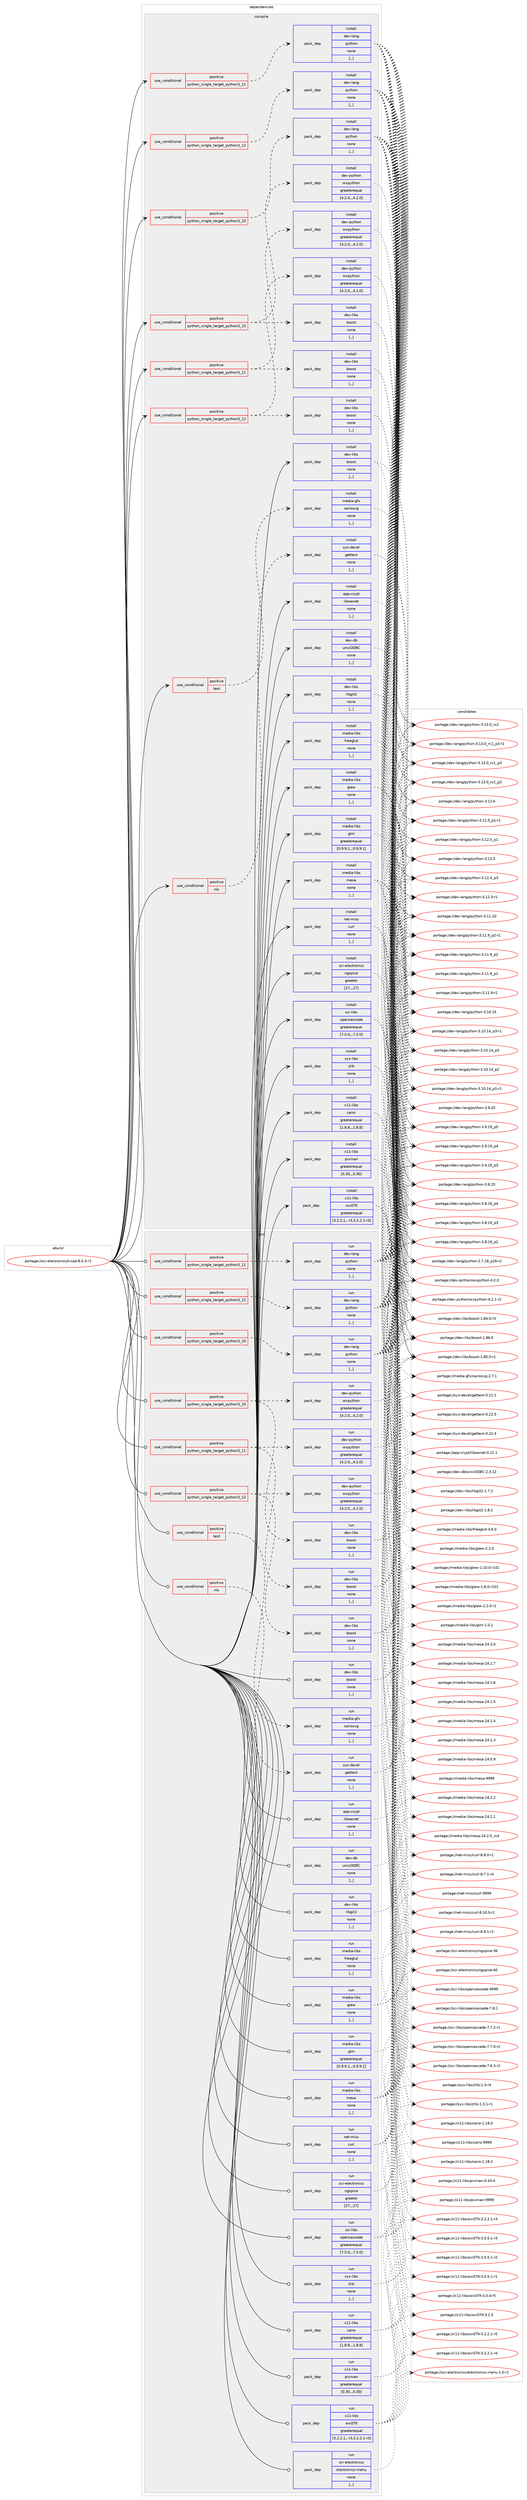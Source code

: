 digraph prolog {

# *************
# Graph options
# *************

newrank=true;
concentrate=true;
compound=true;
graph [rankdir=LR,fontname=Helvetica,fontsize=10,ranksep=1.5];#, ranksep=2.5, nodesep=0.2];
edge  [arrowhead=vee];
node  [fontname=Helvetica,fontsize=10];

# **********
# The ebuild
# **********

subgraph cluster_leftcol {
color=gray;
label=<<i>ebuild</i>>;
id [label="portage://sci-electronics/kicad-8.0.3-r1", color=red, width=4, href="../sci-electronics/kicad-8.0.3-r1.svg"];
}

# ****************
# The dependencies
# ****************

subgraph cluster_midcol {
color=gray;
label=<<i>dependencies</i>>;
subgraph cluster_compile {
fillcolor="#eeeeee";
style=filled;
label=<<i>compile</i>>;
subgraph cond237999 {
dependency904474 [label=<<TABLE BORDER="0" CELLBORDER="1" CELLSPACING="0" CELLPADDING="4"><TR><TD ROWSPAN="3" CELLPADDING="10">use_conditional</TD></TR><TR><TD>positive</TD></TR><TR><TD>nls</TD></TR></TABLE>>, shape=none, color=red];
subgraph pack659889 {
dependency904475 [label=<<TABLE BORDER="0" CELLBORDER="1" CELLSPACING="0" CELLPADDING="4" WIDTH="220"><TR><TD ROWSPAN="6" CELLPADDING="30">pack_dep</TD></TR><TR><TD WIDTH="110">install</TD></TR><TR><TD>sys-devel</TD></TR><TR><TD>gettext</TD></TR><TR><TD>none</TD></TR><TR><TD>[,,]</TD></TR></TABLE>>, shape=none, color=blue];
}
dependency904474:e -> dependency904475:w [weight=20,style="dashed",arrowhead="vee"];
}
id:e -> dependency904474:w [weight=20,style="solid",arrowhead="vee"];
subgraph cond238000 {
dependency904476 [label=<<TABLE BORDER="0" CELLBORDER="1" CELLSPACING="0" CELLPADDING="4"><TR><TD ROWSPAN="3" CELLPADDING="10">use_conditional</TD></TR><TR><TD>positive</TD></TR><TR><TD>python_single_target_python3_10</TD></TR></TABLE>>, shape=none, color=red];
subgraph pack659890 {
dependency904477 [label=<<TABLE BORDER="0" CELLBORDER="1" CELLSPACING="0" CELLPADDING="4" WIDTH="220"><TR><TD ROWSPAN="6" CELLPADDING="30">pack_dep</TD></TR><TR><TD WIDTH="110">install</TD></TR><TR><TD>dev-lang</TD></TR><TR><TD>python</TD></TR><TR><TD>none</TD></TR><TR><TD>[,,]</TD></TR></TABLE>>, shape=none, color=blue];
}
dependency904476:e -> dependency904477:w [weight=20,style="dashed",arrowhead="vee"];
}
id:e -> dependency904476:w [weight=20,style="solid",arrowhead="vee"];
subgraph cond238001 {
dependency904478 [label=<<TABLE BORDER="0" CELLBORDER="1" CELLSPACING="0" CELLPADDING="4"><TR><TD ROWSPAN="3" CELLPADDING="10">use_conditional</TD></TR><TR><TD>positive</TD></TR><TR><TD>python_single_target_python3_10</TD></TR></TABLE>>, shape=none, color=red];
subgraph pack659891 {
dependency904479 [label=<<TABLE BORDER="0" CELLBORDER="1" CELLSPACING="0" CELLPADDING="4" WIDTH="220"><TR><TD ROWSPAN="6" CELLPADDING="30">pack_dep</TD></TR><TR><TD WIDTH="110">install</TD></TR><TR><TD>dev-libs</TD></TR><TR><TD>boost</TD></TR><TR><TD>none</TD></TR><TR><TD>[,,]</TD></TR></TABLE>>, shape=none, color=blue];
}
dependency904478:e -> dependency904479:w [weight=20,style="dashed",arrowhead="vee"];
subgraph pack659892 {
dependency904480 [label=<<TABLE BORDER="0" CELLBORDER="1" CELLSPACING="0" CELLPADDING="4" WIDTH="220"><TR><TD ROWSPAN="6" CELLPADDING="30">pack_dep</TD></TR><TR><TD WIDTH="110">install</TD></TR><TR><TD>dev-python</TD></TR><TR><TD>wxpython</TD></TR><TR><TD>greaterequal</TD></TR><TR><TD>[4.2.0,,,4.2.0]</TD></TR></TABLE>>, shape=none, color=blue];
}
dependency904478:e -> dependency904480:w [weight=20,style="dashed",arrowhead="vee"];
}
id:e -> dependency904478:w [weight=20,style="solid",arrowhead="vee"];
subgraph cond238002 {
dependency904481 [label=<<TABLE BORDER="0" CELLBORDER="1" CELLSPACING="0" CELLPADDING="4"><TR><TD ROWSPAN="3" CELLPADDING="10">use_conditional</TD></TR><TR><TD>positive</TD></TR><TR><TD>python_single_target_python3_11</TD></TR></TABLE>>, shape=none, color=red];
subgraph pack659893 {
dependency904482 [label=<<TABLE BORDER="0" CELLBORDER="1" CELLSPACING="0" CELLPADDING="4" WIDTH="220"><TR><TD ROWSPAN="6" CELLPADDING="30">pack_dep</TD></TR><TR><TD WIDTH="110">install</TD></TR><TR><TD>dev-lang</TD></TR><TR><TD>python</TD></TR><TR><TD>none</TD></TR><TR><TD>[,,]</TD></TR></TABLE>>, shape=none, color=blue];
}
dependency904481:e -> dependency904482:w [weight=20,style="dashed",arrowhead="vee"];
}
id:e -> dependency904481:w [weight=20,style="solid",arrowhead="vee"];
subgraph cond238003 {
dependency904483 [label=<<TABLE BORDER="0" CELLBORDER="1" CELLSPACING="0" CELLPADDING="4"><TR><TD ROWSPAN="3" CELLPADDING="10">use_conditional</TD></TR><TR><TD>positive</TD></TR><TR><TD>python_single_target_python3_11</TD></TR></TABLE>>, shape=none, color=red];
subgraph pack659894 {
dependency904484 [label=<<TABLE BORDER="0" CELLBORDER="1" CELLSPACING="0" CELLPADDING="4" WIDTH="220"><TR><TD ROWSPAN="6" CELLPADDING="30">pack_dep</TD></TR><TR><TD WIDTH="110">install</TD></TR><TR><TD>dev-libs</TD></TR><TR><TD>boost</TD></TR><TR><TD>none</TD></TR><TR><TD>[,,]</TD></TR></TABLE>>, shape=none, color=blue];
}
dependency904483:e -> dependency904484:w [weight=20,style="dashed",arrowhead="vee"];
subgraph pack659895 {
dependency904485 [label=<<TABLE BORDER="0" CELLBORDER="1" CELLSPACING="0" CELLPADDING="4" WIDTH="220"><TR><TD ROWSPAN="6" CELLPADDING="30">pack_dep</TD></TR><TR><TD WIDTH="110">install</TD></TR><TR><TD>dev-python</TD></TR><TR><TD>wxpython</TD></TR><TR><TD>greaterequal</TD></TR><TR><TD>[4.2.0,,,4.2.0]</TD></TR></TABLE>>, shape=none, color=blue];
}
dependency904483:e -> dependency904485:w [weight=20,style="dashed",arrowhead="vee"];
}
id:e -> dependency904483:w [weight=20,style="solid",arrowhead="vee"];
subgraph cond238004 {
dependency904486 [label=<<TABLE BORDER="0" CELLBORDER="1" CELLSPACING="0" CELLPADDING="4"><TR><TD ROWSPAN="3" CELLPADDING="10">use_conditional</TD></TR><TR><TD>positive</TD></TR><TR><TD>python_single_target_python3_12</TD></TR></TABLE>>, shape=none, color=red];
subgraph pack659896 {
dependency904487 [label=<<TABLE BORDER="0" CELLBORDER="1" CELLSPACING="0" CELLPADDING="4" WIDTH="220"><TR><TD ROWSPAN="6" CELLPADDING="30">pack_dep</TD></TR><TR><TD WIDTH="110">install</TD></TR><TR><TD>dev-lang</TD></TR><TR><TD>python</TD></TR><TR><TD>none</TD></TR><TR><TD>[,,]</TD></TR></TABLE>>, shape=none, color=blue];
}
dependency904486:e -> dependency904487:w [weight=20,style="dashed",arrowhead="vee"];
}
id:e -> dependency904486:w [weight=20,style="solid",arrowhead="vee"];
subgraph cond238005 {
dependency904488 [label=<<TABLE BORDER="0" CELLBORDER="1" CELLSPACING="0" CELLPADDING="4"><TR><TD ROWSPAN="3" CELLPADDING="10">use_conditional</TD></TR><TR><TD>positive</TD></TR><TR><TD>python_single_target_python3_12</TD></TR></TABLE>>, shape=none, color=red];
subgraph pack659897 {
dependency904489 [label=<<TABLE BORDER="0" CELLBORDER="1" CELLSPACING="0" CELLPADDING="4" WIDTH="220"><TR><TD ROWSPAN="6" CELLPADDING="30">pack_dep</TD></TR><TR><TD WIDTH="110">install</TD></TR><TR><TD>dev-libs</TD></TR><TR><TD>boost</TD></TR><TR><TD>none</TD></TR><TR><TD>[,,]</TD></TR></TABLE>>, shape=none, color=blue];
}
dependency904488:e -> dependency904489:w [weight=20,style="dashed",arrowhead="vee"];
subgraph pack659898 {
dependency904490 [label=<<TABLE BORDER="0" CELLBORDER="1" CELLSPACING="0" CELLPADDING="4" WIDTH="220"><TR><TD ROWSPAN="6" CELLPADDING="30">pack_dep</TD></TR><TR><TD WIDTH="110">install</TD></TR><TR><TD>dev-python</TD></TR><TR><TD>wxpython</TD></TR><TR><TD>greaterequal</TD></TR><TR><TD>[4.2.0,,,4.2.0]</TD></TR></TABLE>>, shape=none, color=blue];
}
dependency904488:e -> dependency904490:w [weight=20,style="dashed",arrowhead="vee"];
}
id:e -> dependency904488:w [weight=20,style="solid",arrowhead="vee"];
subgraph cond238006 {
dependency904491 [label=<<TABLE BORDER="0" CELLBORDER="1" CELLSPACING="0" CELLPADDING="4"><TR><TD ROWSPAN="3" CELLPADDING="10">use_conditional</TD></TR><TR><TD>positive</TD></TR><TR><TD>test</TD></TR></TABLE>>, shape=none, color=red];
subgraph pack659899 {
dependency904492 [label=<<TABLE BORDER="0" CELLBORDER="1" CELLSPACING="0" CELLPADDING="4" WIDTH="220"><TR><TD ROWSPAN="6" CELLPADDING="30">pack_dep</TD></TR><TR><TD WIDTH="110">install</TD></TR><TR><TD>media-gfx</TD></TR><TR><TD>cairosvg</TD></TR><TR><TD>none</TD></TR><TR><TD>[,,]</TD></TR></TABLE>>, shape=none, color=blue];
}
dependency904491:e -> dependency904492:w [weight=20,style="dashed",arrowhead="vee"];
}
id:e -> dependency904491:w [weight=20,style="solid",arrowhead="vee"];
subgraph pack659900 {
dependency904493 [label=<<TABLE BORDER="0" CELLBORDER="1" CELLSPACING="0" CELLPADDING="4" WIDTH="220"><TR><TD ROWSPAN="6" CELLPADDING="30">pack_dep</TD></TR><TR><TD WIDTH="110">install</TD></TR><TR><TD>app-crypt</TD></TR><TR><TD>libsecret</TD></TR><TR><TD>none</TD></TR><TR><TD>[,,]</TD></TR></TABLE>>, shape=none, color=blue];
}
id:e -> dependency904493:w [weight=20,style="solid",arrowhead="vee"];
subgraph pack659901 {
dependency904494 [label=<<TABLE BORDER="0" CELLBORDER="1" CELLSPACING="0" CELLPADDING="4" WIDTH="220"><TR><TD ROWSPAN="6" CELLPADDING="30">pack_dep</TD></TR><TR><TD WIDTH="110">install</TD></TR><TR><TD>dev-db</TD></TR><TR><TD>unixODBC</TD></TR><TR><TD>none</TD></TR><TR><TD>[,,]</TD></TR></TABLE>>, shape=none, color=blue];
}
id:e -> dependency904494:w [weight=20,style="solid",arrowhead="vee"];
subgraph pack659902 {
dependency904495 [label=<<TABLE BORDER="0" CELLBORDER="1" CELLSPACING="0" CELLPADDING="4" WIDTH="220"><TR><TD ROWSPAN="6" CELLPADDING="30">pack_dep</TD></TR><TR><TD WIDTH="110">install</TD></TR><TR><TD>dev-libs</TD></TR><TR><TD>boost</TD></TR><TR><TD>none</TD></TR><TR><TD>[,,]</TD></TR></TABLE>>, shape=none, color=blue];
}
id:e -> dependency904495:w [weight=20,style="solid",arrowhead="vee"];
subgraph pack659903 {
dependency904496 [label=<<TABLE BORDER="0" CELLBORDER="1" CELLSPACING="0" CELLPADDING="4" WIDTH="220"><TR><TD ROWSPAN="6" CELLPADDING="30">pack_dep</TD></TR><TR><TD WIDTH="110">install</TD></TR><TR><TD>dev-libs</TD></TR><TR><TD>libgit2</TD></TR><TR><TD>none</TD></TR><TR><TD>[,,]</TD></TR></TABLE>>, shape=none, color=blue];
}
id:e -> dependency904496:w [weight=20,style="solid",arrowhead="vee"];
subgraph pack659904 {
dependency904497 [label=<<TABLE BORDER="0" CELLBORDER="1" CELLSPACING="0" CELLPADDING="4" WIDTH="220"><TR><TD ROWSPAN="6" CELLPADDING="30">pack_dep</TD></TR><TR><TD WIDTH="110">install</TD></TR><TR><TD>media-libs</TD></TR><TR><TD>freeglut</TD></TR><TR><TD>none</TD></TR><TR><TD>[,,]</TD></TR></TABLE>>, shape=none, color=blue];
}
id:e -> dependency904497:w [weight=20,style="solid",arrowhead="vee"];
subgraph pack659905 {
dependency904498 [label=<<TABLE BORDER="0" CELLBORDER="1" CELLSPACING="0" CELLPADDING="4" WIDTH="220"><TR><TD ROWSPAN="6" CELLPADDING="30">pack_dep</TD></TR><TR><TD WIDTH="110">install</TD></TR><TR><TD>media-libs</TD></TR><TR><TD>glew</TD></TR><TR><TD>none</TD></TR><TR><TD>[,,]</TD></TR></TABLE>>, shape=none, color=blue];
}
id:e -> dependency904498:w [weight=20,style="solid",arrowhead="vee"];
subgraph pack659906 {
dependency904499 [label=<<TABLE BORDER="0" CELLBORDER="1" CELLSPACING="0" CELLPADDING="4" WIDTH="220"><TR><TD ROWSPAN="6" CELLPADDING="30">pack_dep</TD></TR><TR><TD WIDTH="110">install</TD></TR><TR><TD>media-libs</TD></TR><TR><TD>glm</TD></TR><TR><TD>greaterequal</TD></TR><TR><TD>[0.9.9.1,,,0.9.9.1]</TD></TR></TABLE>>, shape=none, color=blue];
}
id:e -> dependency904499:w [weight=20,style="solid",arrowhead="vee"];
subgraph pack659907 {
dependency904500 [label=<<TABLE BORDER="0" CELLBORDER="1" CELLSPACING="0" CELLPADDING="4" WIDTH="220"><TR><TD ROWSPAN="6" CELLPADDING="30">pack_dep</TD></TR><TR><TD WIDTH="110">install</TD></TR><TR><TD>media-libs</TD></TR><TR><TD>mesa</TD></TR><TR><TD>none</TD></TR><TR><TD>[,,]</TD></TR></TABLE>>, shape=none, color=blue];
}
id:e -> dependency904500:w [weight=20,style="solid",arrowhead="vee"];
subgraph pack659908 {
dependency904501 [label=<<TABLE BORDER="0" CELLBORDER="1" CELLSPACING="0" CELLPADDING="4" WIDTH="220"><TR><TD ROWSPAN="6" CELLPADDING="30">pack_dep</TD></TR><TR><TD WIDTH="110">install</TD></TR><TR><TD>net-misc</TD></TR><TR><TD>curl</TD></TR><TR><TD>none</TD></TR><TR><TD>[,,]</TD></TR></TABLE>>, shape=none, color=blue];
}
id:e -> dependency904501:w [weight=20,style="solid",arrowhead="vee"];
subgraph pack659909 {
dependency904502 [label=<<TABLE BORDER="0" CELLBORDER="1" CELLSPACING="0" CELLPADDING="4" WIDTH="220"><TR><TD ROWSPAN="6" CELLPADDING="30">pack_dep</TD></TR><TR><TD WIDTH="110">install</TD></TR><TR><TD>sci-electronics</TD></TR><TR><TD>ngspice</TD></TR><TR><TD>greater</TD></TR><TR><TD>[27,,,27]</TD></TR></TABLE>>, shape=none, color=blue];
}
id:e -> dependency904502:w [weight=20,style="solid",arrowhead="vee"];
subgraph pack659910 {
dependency904503 [label=<<TABLE BORDER="0" CELLBORDER="1" CELLSPACING="0" CELLPADDING="4" WIDTH="220"><TR><TD ROWSPAN="6" CELLPADDING="30">pack_dep</TD></TR><TR><TD WIDTH="110">install</TD></TR><TR><TD>sci-libs</TD></TR><TR><TD>opencascade</TD></TR><TR><TD>greaterequal</TD></TR><TR><TD>[7.5.0,,,7.5.0]</TD></TR></TABLE>>, shape=none, color=blue];
}
id:e -> dependency904503:w [weight=20,style="solid",arrowhead="vee"];
subgraph pack659911 {
dependency904504 [label=<<TABLE BORDER="0" CELLBORDER="1" CELLSPACING="0" CELLPADDING="4" WIDTH="220"><TR><TD ROWSPAN="6" CELLPADDING="30">pack_dep</TD></TR><TR><TD WIDTH="110">install</TD></TR><TR><TD>sys-libs</TD></TR><TR><TD>zlib</TD></TR><TR><TD>none</TD></TR><TR><TD>[,,]</TD></TR></TABLE>>, shape=none, color=blue];
}
id:e -> dependency904504:w [weight=20,style="solid",arrowhead="vee"];
subgraph pack659912 {
dependency904505 [label=<<TABLE BORDER="0" CELLBORDER="1" CELLSPACING="0" CELLPADDING="4" WIDTH="220"><TR><TD ROWSPAN="6" CELLPADDING="30">pack_dep</TD></TR><TR><TD WIDTH="110">install</TD></TR><TR><TD>x11-libs</TD></TR><TR><TD>cairo</TD></TR><TR><TD>greaterequal</TD></TR><TR><TD>[1.8.8,,,1.8.8]</TD></TR></TABLE>>, shape=none, color=blue];
}
id:e -> dependency904505:w [weight=20,style="solid",arrowhead="vee"];
subgraph pack659913 {
dependency904506 [label=<<TABLE BORDER="0" CELLBORDER="1" CELLSPACING="0" CELLPADDING="4" WIDTH="220"><TR><TD ROWSPAN="6" CELLPADDING="30">pack_dep</TD></TR><TR><TD WIDTH="110">install</TD></TR><TR><TD>x11-libs</TD></TR><TR><TD>pixman</TD></TR><TR><TD>greaterequal</TD></TR><TR><TD>[0.30,,,0.30]</TD></TR></TABLE>>, shape=none, color=blue];
}
id:e -> dependency904506:w [weight=20,style="solid",arrowhead="vee"];
subgraph pack659914 {
dependency904507 [label=<<TABLE BORDER="0" CELLBORDER="1" CELLSPACING="0" CELLPADDING="4" WIDTH="220"><TR><TD ROWSPAN="6" CELLPADDING="30">pack_dep</TD></TR><TR><TD WIDTH="110">install</TD></TR><TR><TD>x11-libs</TD></TR><TR><TD>wxGTK</TD></TR><TR><TD>greaterequal</TD></TR><TR><TD>[3.2.2.1,,-r3,3.2.2.1-r3]</TD></TR></TABLE>>, shape=none, color=blue];
}
id:e -> dependency904507:w [weight=20,style="solid",arrowhead="vee"];
}
subgraph cluster_compileandrun {
fillcolor="#eeeeee";
style=filled;
label=<<i>compile and run</i>>;
}
subgraph cluster_run {
fillcolor="#eeeeee";
style=filled;
label=<<i>run</i>>;
subgraph cond238007 {
dependency904508 [label=<<TABLE BORDER="0" CELLBORDER="1" CELLSPACING="0" CELLPADDING="4"><TR><TD ROWSPAN="3" CELLPADDING="10">use_conditional</TD></TR><TR><TD>positive</TD></TR><TR><TD>nls</TD></TR></TABLE>>, shape=none, color=red];
subgraph pack659915 {
dependency904509 [label=<<TABLE BORDER="0" CELLBORDER="1" CELLSPACING="0" CELLPADDING="4" WIDTH="220"><TR><TD ROWSPAN="6" CELLPADDING="30">pack_dep</TD></TR><TR><TD WIDTH="110">run</TD></TR><TR><TD>sys-devel</TD></TR><TR><TD>gettext</TD></TR><TR><TD>none</TD></TR><TR><TD>[,,]</TD></TR></TABLE>>, shape=none, color=blue];
}
dependency904508:e -> dependency904509:w [weight=20,style="dashed",arrowhead="vee"];
}
id:e -> dependency904508:w [weight=20,style="solid",arrowhead="odot"];
subgraph cond238008 {
dependency904510 [label=<<TABLE BORDER="0" CELLBORDER="1" CELLSPACING="0" CELLPADDING="4"><TR><TD ROWSPAN="3" CELLPADDING="10">use_conditional</TD></TR><TR><TD>positive</TD></TR><TR><TD>python_single_target_python3_10</TD></TR></TABLE>>, shape=none, color=red];
subgraph pack659916 {
dependency904511 [label=<<TABLE BORDER="0" CELLBORDER="1" CELLSPACING="0" CELLPADDING="4" WIDTH="220"><TR><TD ROWSPAN="6" CELLPADDING="30">pack_dep</TD></TR><TR><TD WIDTH="110">run</TD></TR><TR><TD>dev-lang</TD></TR><TR><TD>python</TD></TR><TR><TD>none</TD></TR><TR><TD>[,,]</TD></TR></TABLE>>, shape=none, color=blue];
}
dependency904510:e -> dependency904511:w [weight=20,style="dashed",arrowhead="vee"];
}
id:e -> dependency904510:w [weight=20,style="solid",arrowhead="odot"];
subgraph cond238009 {
dependency904512 [label=<<TABLE BORDER="0" CELLBORDER="1" CELLSPACING="0" CELLPADDING="4"><TR><TD ROWSPAN="3" CELLPADDING="10">use_conditional</TD></TR><TR><TD>positive</TD></TR><TR><TD>python_single_target_python3_10</TD></TR></TABLE>>, shape=none, color=red];
subgraph pack659917 {
dependency904513 [label=<<TABLE BORDER="0" CELLBORDER="1" CELLSPACING="0" CELLPADDING="4" WIDTH="220"><TR><TD ROWSPAN="6" CELLPADDING="30">pack_dep</TD></TR><TR><TD WIDTH="110">run</TD></TR><TR><TD>dev-libs</TD></TR><TR><TD>boost</TD></TR><TR><TD>none</TD></TR><TR><TD>[,,]</TD></TR></TABLE>>, shape=none, color=blue];
}
dependency904512:e -> dependency904513:w [weight=20,style="dashed",arrowhead="vee"];
subgraph pack659918 {
dependency904514 [label=<<TABLE BORDER="0" CELLBORDER="1" CELLSPACING="0" CELLPADDING="4" WIDTH="220"><TR><TD ROWSPAN="6" CELLPADDING="30">pack_dep</TD></TR><TR><TD WIDTH="110">run</TD></TR><TR><TD>dev-python</TD></TR><TR><TD>wxpython</TD></TR><TR><TD>greaterequal</TD></TR><TR><TD>[4.2.0,,,4.2.0]</TD></TR></TABLE>>, shape=none, color=blue];
}
dependency904512:e -> dependency904514:w [weight=20,style="dashed",arrowhead="vee"];
}
id:e -> dependency904512:w [weight=20,style="solid",arrowhead="odot"];
subgraph cond238010 {
dependency904515 [label=<<TABLE BORDER="0" CELLBORDER="1" CELLSPACING="0" CELLPADDING="4"><TR><TD ROWSPAN="3" CELLPADDING="10">use_conditional</TD></TR><TR><TD>positive</TD></TR><TR><TD>python_single_target_python3_11</TD></TR></TABLE>>, shape=none, color=red];
subgraph pack659919 {
dependency904516 [label=<<TABLE BORDER="0" CELLBORDER="1" CELLSPACING="0" CELLPADDING="4" WIDTH="220"><TR><TD ROWSPAN="6" CELLPADDING="30">pack_dep</TD></TR><TR><TD WIDTH="110">run</TD></TR><TR><TD>dev-lang</TD></TR><TR><TD>python</TD></TR><TR><TD>none</TD></TR><TR><TD>[,,]</TD></TR></TABLE>>, shape=none, color=blue];
}
dependency904515:e -> dependency904516:w [weight=20,style="dashed",arrowhead="vee"];
}
id:e -> dependency904515:w [weight=20,style="solid",arrowhead="odot"];
subgraph cond238011 {
dependency904517 [label=<<TABLE BORDER="0" CELLBORDER="1" CELLSPACING="0" CELLPADDING="4"><TR><TD ROWSPAN="3" CELLPADDING="10">use_conditional</TD></TR><TR><TD>positive</TD></TR><TR><TD>python_single_target_python3_11</TD></TR></TABLE>>, shape=none, color=red];
subgraph pack659920 {
dependency904518 [label=<<TABLE BORDER="0" CELLBORDER="1" CELLSPACING="0" CELLPADDING="4" WIDTH="220"><TR><TD ROWSPAN="6" CELLPADDING="30">pack_dep</TD></TR><TR><TD WIDTH="110">run</TD></TR><TR><TD>dev-libs</TD></TR><TR><TD>boost</TD></TR><TR><TD>none</TD></TR><TR><TD>[,,]</TD></TR></TABLE>>, shape=none, color=blue];
}
dependency904517:e -> dependency904518:w [weight=20,style="dashed",arrowhead="vee"];
subgraph pack659921 {
dependency904519 [label=<<TABLE BORDER="0" CELLBORDER="1" CELLSPACING="0" CELLPADDING="4" WIDTH="220"><TR><TD ROWSPAN="6" CELLPADDING="30">pack_dep</TD></TR><TR><TD WIDTH="110">run</TD></TR><TR><TD>dev-python</TD></TR><TR><TD>wxpython</TD></TR><TR><TD>greaterequal</TD></TR><TR><TD>[4.2.0,,,4.2.0]</TD></TR></TABLE>>, shape=none, color=blue];
}
dependency904517:e -> dependency904519:w [weight=20,style="dashed",arrowhead="vee"];
}
id:e -> dependency904517:w [weight=20,style="solid",arrowhead="odot"];
subgraph cond238012 {
dependency904520 [label=<<TABLE BORDER="0" CELLBORDER="1" CELLSPACING="0" CELLPADDING="4"><TR><TD ROWSPAN="3" CELLPADDING="10">use_conditional</TD></TR><TR><TD>positive</TD></TR><TR><TD>python_single_target_python3_12</TD></TR></TABLE>>, shape=none, color=red];
subgraph pack659922 {
dependency904521 [label=<<TABLE BORDER="0" CELLBORDER="1" CELLSPACING="0" CELLPADDING="4" WIDTH="220"><TR><TD ROWSPAN="6" CELLPADDING="30">pack_dep</TD></TR><TR><TD WIDTH="110">run</TD></TR><TR><TD>dev-lang</TD></TR><TR><TD>python</TD></TR><TR><TD>none</TD></TR><TR><TD>[,,]</TD></TR></TABLE>>, shape=none, color=blue];
}
dependency904520:e -> dependency904521:w [weight=20,style="dashed",arrowhead="vee"];
}
id:e -> dependency904520:w [weight=20,style="solid",arrowhead="odot"];
subgraph cond238013 {
dependency904522 [label=<<TABLE BORDER="0" CELLBORDER="1" CELLSPACING="0" CELLPADDING="4"><TR><TD ROWSPAN="3" CELLPADDING="10">use_conditional</TD></TR><TR><TD>positive</TD></TR><TR><TD>python_single_target_python3_12</TD></TR></TABLE>>, shape=none, color=red];
subgraph pack659923 {
dependency904523 [label=<<TABLE BORDER="0" CELLBORDER="1" CELLSPACING="0" CELLPADDING="4" WIDTH="220"><TR><TD ROWSPAN="6" CELLPADDING="30">pack_dep</TD></TR><TR><TD WIDTH="110">run</TD></TR><TR><TD>dev-libs</TD></TR><TR><TD>boost</TD></TR><TR><TD>none</TD></TR><TR><TD>[,,]</TD></TR></TABLE>>, shape=none, color=blue];
}
dependency904522:e -> dependency904523:w [weight=20,style="dashed",arrowhead="vee"];
subgraph pack659924 {
dependency904524 [label=<<TABLE BORDER="0" CELLBORDER="1" CELLSPACING="0" CELLPADDING="4" WIDTH="220"><TR><TD ROWSPAN="6" CELLPADDING="30">pack_dep</TD></TR><TR><TD WIDTH="110">run</TD></TR><TR><TD>dev-python</TD></TR><TR><TD>wxpython</TD></TR><TR><TD>greaterequal</TD></TR><TR><TD>[4.2.0,,,4.2.0]</TD></TR></TABLE>>, shape=none, color=blue];
}
dependency904522:e -> dependency904524:w [weight=20,style="dashed",arrowhead="vee"];
}
id:e -> dependency904522:w [weight=20,style="solid",arrowhead="odot"];
subgraph cond238014 {
dependency904525 [label=<<TABLE BORDER="0" CELLBORDER="1" CELLSPACING="0" CELLPADDING="4"><TR><TD ROWSPAN="3" CELLPADDING="10">use_conditional</TD></TR><TR><TD>positive</TD></TR><TR><TD>test</TD></TR></TABLE>>, shape=none, color=red];
subgraph pack659925 {
dependency904526 [label=<<TABLE BORDER="0" CELLBORDER="1" CELLSPACING="0" CELLPADDING="4" WIDTH="220"><TR><TD ROWSPAN="6" CELLPADDING="30">pack_dep</TD></TR><TR><TD WIDTH="110">run</TD></TR><TR><TD>media-gfx</TD></TR><TR><TD>cairosvg</TD></TR><TR><TD>none</TD></TR><TR><TD>[,,]</TD></TR></TABLE>>, shape=none, color=blue];
}
dependency904525:e -> dependency904526:w [weight=20,style="dashed",arrowhead="vee"];
}
id:e -> dependency904525:w [weight=20,style="solid",arrowhead="odot"];
subgraph pack659926 {
dependency904527 [label=<<TABLE BORDER="0" CELLBORDER="1" CELLSPACING="0" CELLPADDING="4" WIDTH="220"><TR><TD ROWSPAN="6" CELLPADDING="30">pack_dep</TD></TR><TR><TD WIDTH="110">run</TD></TR><TR><TD>app-crypt</TD></TR><TR><TD>libsecret</TD></TR><TR><TD>none</TD></TR><TR><TD>[,,]</TD></TR></TABLE>>, shape=none, color=blue];
}
id:e -> dependency904527:w [weight=20,style="solid",arrowhead="odot"];
subgraph pack659927 {
dependency904528 [label=<<TABLE BORDER="0" CELLBORDER="1" CELLSPACING="0" CELLPADDING="4" WIDTH="220"><TR><TD ROWSPAN="6" CELLPADDING="30">pack_dep</TD></TR><TR><TD WIDTH="110">run</TD></TR><TR><TD>dev-db</TD></TR><TR><TD>unixODBC</TD></TR><TR><TD>none</TD></TR><TR><TD>[,,]</TD></TR></TABLE>>, shape=none, color=blue];
}
id:e -> dependency904528:w [weight=20,style="solid",arrowhead="odot"];
subgraph pack659928 {
dependency904529 [label=<<TABLE BORDER="0" CELLBORDER="1" CELLSPACING="0" CELLPADDING="4" WIDTH="220"><TR><TD ROWSPAN="6" CELLPADDING="30">pack_dep</TD></TR><TR><TD WIDTH="110">run</TD></TR><TR><TD>dev-libs</TD></TR><TR><TD>boost</TD></TR><TR><TD>none</TD></TR><TR><TD>[,,]</TD></TR></TABLE>>, shape=none, color=blue];
}
id:e -> dependency904529:w [weight=20,style="solid",arrowhead="odot"];
subgraph pack659929 {
dependency904530 [label=<<TABLE BORDER="0" CELLBORDER="1" CELLSPACING="0" CELLPADDING="4" WIDTH="220"><TR><TD ROWSPAN="6" CELLPADDING="30">pack_dep</TD></TR><TR><TD WIDTH="110">run</TD></TR><TR><TD>dev-libs</TD></TR><TR><TD>libgit2</TD></TR><TR><TD>none</TD></TR><TR><TD>[,,]</TD></TR></TABLE>>, shape=none, color=blue];
}
id:e -> dependency904530:w [weight=20,style="solid",arrowhead="odot"];
subgraph pack659930 {
dependency904531 [label=<<TABLE BORDER="0" CELLBORDER="1" CELLSPACING="0" CELLPADDING="4" WIDTH="220"><TR><TD ROWSPAN="6" CELLPADDING="30">pack_dep</TD></TR><TR><TD WIDTH="110">run</TD></TR><TR><TD>media-libs</TD></TR><TR><TD>freeglut</TD></TR><TR><TD>none</TD></TR><TR><TD>[,,]</TD></TR></TABLE>>, shape=none, color=blue];
}
id:e -> dependency904531:w [weight=20,style="solid",arrowhead="odot"];
subgraph pack659931 {
dependency904532 [label=<<TABLE BORDER="0" CELLBORDER="1" CELLSPACING="0" CELLPADDING="4" WIDTH="220"><TR><TD ROWSPAN="6" CELLPADDING="30">pack_dep</TD></TR><TR><TD WIDTH="110">run</TD></TR><TR><TD>media-libs</TD></TR><TR><TD>glew</TD></TR><TR><TD>none</TD></TR><TR><TD>[,,]</TD></TR></TABLE>>, shape=none, color=blue];
}
id:e -> dependency904532:w [weight=20,style="solid",arrowhead="odot"];
subgraph pack659932 {
dependency904533 [label=<<TABLE BORDER="0" CELLBORDER="1" CELLSPACING="0" CELLPADDING="4" WIDTH="220"><TR><TD ROWSPAN="6" CELLPADDING="30">pack_dep</TD></TR><TR><TD WIDTH="110">run</TD></TR><TR><TD>media-libs</TD></TR><TR><TD>glm</TD></TR><TR><TD>greaterequal</TD></TR><TR><TD>[0.9.9.1,,,0.9.9.1]</TD></TR></TABLE>>, shape=none, color=blue];
}
id:e -> dependency904533:w [weight=20,style="solid",arrowhead="odot"];
subgraph pack659933 {
dependency904534 [label=<<TABLE BORDER="0" CELLBORDER="1" CELLSPACING="0" CELLPADDING="4" WIDTH="220"><TR><TD ROWSPAN="6" CELLPADDING="30">pack_dep</TD></TR><TR><TD WIDTH="110">run</TD></TR><TR><TD>media-libs</TD></TR><TR><TD>mesa</TD></TR><TR><TD>none</TD></TR><TR><TD>[,,]</TD></TR></TABLE>>, shape=none, color=blue];
}
id:e -> dependency904534:w [weight=20,style="solid",arrowhead="odot"];
subgraph pack659934 {
dependency904535 [label=<<TABLE BORDER="0" CELLBORDER="1" CELLSPACING="0" CELLPADDING="4" WIDTH="220"><TR><TD ROWSPAN="6" CELLPADDING="30">pack_dep</TD></TR><TR><TD WIDTH="110">run</TD></TR><TR><TD>net-misc</TD></TR><TR><TD>curl</TD></TR><TR><TD>none</TD></TR><TR><TD>[,,]</TD></TR></TABLE>>, shape=none, color=blue];
}
id:e -> dependency904535:w [weight=20,style="solid",arrowhead="odot"];
subgraph pack659935 {
dependency904536 [label=<<TABLE BORDER="0" CELLBORDER="1" CELLSPACING="0" CELLPADDING="4" WIDTH="220"><TR><TD ROWSPAN="6" CELLPADDING="30">pack_dep</TD></TR><TR><TD WIDTH="110">run</TD></TR><TR><TD>sci-electronics</TD></TR><TR><TD>electronics-menu</TD></TR><TR><TD>none</TD></TR><TR><TD>[,,]</TD></TR></TABLE>>, shape=none, color=blue];
}
id:e -> dependency904536:w [weight=20,style="solid",arrowhead="odot"];
subgraph pack659936 {
dependency904537 [label=<<TABLE BORDER="0" CELLBORDER="1" CELLSPACING="0" CELLPADDING="4" WIDTH="220"><TR><TD ROWSPAN="6" CELLPADDING="30">pack_dep</TD></TR><TR><TD WIDTH="110">run</TD></TR><TR><TD>sci-electronics</TD></TR><TR><TD>ngspice</TD></TR><TR><TD>greater</TD></TR><TR><TD>[27,,,27]</TD></TR></TABLE>>, shape=none, color=blue];
}
id:e -> dependency904537:w [weight=20,style="solid",arrowhead="odot"];
subgraph pack659937 {
dependency904538 [label=<<TABLE BORDER="0" CELLBORDER="1" CELLSPACING="0" CELLPADDING="4" WIDTH="220"><TR><TD ROWSPAN="6" CELLPADDING="30">pack_dep</TD></TR><TR><TD WIDTH="110">run</TD></TR><TR><TD>sci-libs</TD></TR><TR><TD>opencascade</TD></TR><TR><TD>greaterequal</TD></TR><TR><TD>[7.5.0,,,7.5.0]</TD></TR></TABLE>>, shape=none, color=blue];
}
id:e -> dependency904538:w [weight=20,style="solid",arrowhead="odot"];
subgraph pack659938 {
dependency904539 [label=<<TABLE BORDER="0" CELLBORDER="1" CELLSPACING="0" CELLPADDING="4" WIDTH="220"><TR><TD ROWSPAN="6" CELLPADDING="30">pack_dep</TD></TR><TR><TD WIDTH="110">run</TD></TR><TR><TD>sys-libs</TD></TR><TR><TD>zlib</TD></TR><TR><TD>none</TD></TR><TR><TD>[,,]</TD></TR></TABLE>>, shape=none, color=blue];
}
id:e -> dependency904539:w [weight=20,style="solid",arrowhead="odot"];
subgraph pack659939 {
dependency904540 [label=<<TABLE BORDER="0" CELLBORDER="1" CELLSPACING="0" CELLPADDING="4" WIDTH="220"><TR><TD ROWSPAN="6" CELLPADDING="30">pack_dep</TD></TR><TR><TD WIDTH="110">run</TD></TR><TR><TD>x11-libs</TD></TR><TR><TD>cairo</TD></TR><TR><TD>greaterequal</TD></TR><TR><TD>[1.8.8,,,1.8.8]</TD></TR></TABLE>>, shape=none, color=blue];
}
id:e -> dependency904540:w [weight=20,style="solid",arrowhead="odot"];
subgraph pack659940 {
dependency904541 [label=<<TABLE BORDER="0" CELLBORDER="1" CELLSPACING="0" CELLPADDING="4" WIDTH="220"><TR><TD ROWSPAN="6" CELLPADDING="30">pack_dep</TD></TR><TR><TD WIDTH="110">run</TD></TR><TR><TD>x11-libs</TD></TR><TR><TD>pixman</TD></TR><TR><TD>greaterequal</TD></TR><TR><TD>[0.30,,,0.30]</TD></TR></TABLE>>, shape=none, color=blue];
}
id:e -> dependency904541:w [weight=20,style="solid",arrowhead="odot"];
subgraph pack659941 {
dependency904542 [label=<<TABLE BORDER="0" CELLBORDER="1" CELLSPACING="0" CELLPADDING="4" WIDTH="220"><TR><TD ROWSPAN="6" CELLPADDING="30">pack_dep</TD></TR><TR><TD WIDTH="110">run</TD></TR><TR><TD>x11-libs</TD></TR><TR><TD>wxGTK</TD></TR><TR><TD>greaterequal</TD></TR><TR><TD>[3.2.2.1,,-r3,3.2.2.1-r3]</TD></TR></TABLE>>, shape=none, color=blue];
}
id:e -> dependency904542:w [weight=20,style="solid",arrowhead="odot"];
}
}

# **************
# The candidates
# **************

subgraph cluster_choices {
rank=same;
color=gray;
label=<<i>candidates</i>>;

subgraph choice659889 {
color=black;
nodesep=1;
choice115121115451001011181011084710310111611610112011645484650504653 [label="portage://sys-devel/gettext-0.22.5", color=red, width=4,href="../sys-devel/gettext-0.22.5.svg"];
choice115121115451001011181011084710310111611610112011645484650504652 [label="portage://sys-devel/gettext-0.22.4", color=red, width=4,href="../sys-devel/gettext-0.22.4.svg"];
choice115121115451001011181011084710310111611610112011645484650494649 [label="portage://sys-devel/gettext-0.21.1", color=red, width=4,href="../sys-devel/gettext-0.21.1.svg"];
dependency904475:e -> choice115121115451001011181011084710310111611610112011645484650504653:w [style=dotted,weight="100"];
dependency904475:e -> choice115121115451001011181011084710310111611610112011645484650504652:w [style=dotted,weight="100"];
dependency904475:e -> choice115121115451001011181011084710310111611610112011645484650494649:w [style=dotted,weight="100"];
}
subgraph choice659890 {
color=black;
nodesep=1;
choice10010111845108971101034711212111610411111045514649514648951149950 [label="portage://dev-lang/python-3.13.0_rc2", color=red, width=4,href="../dev-lang/python-3.13.0_rc2.svg"];
choice1001011184510897110103471121211161041111104551464951464895114994995112514511449 [label="portage://dev-lang/python-3.13.0_rc1_p3-r1", color=red, width=4,href="../dev-lang/python-3.13.0_rc1_p3-r1.svg"];
choice100101118451089711010347112121116104111110455146495146489511499499511251 [label="portage://dev-lang/python-3.13.0_rc1_p3", color=red, width=4,href="../dev-lang/python-3.13.0_rc1_p3.svg"];
choice100101118451089711010347112121116104111110455146495146489511499499511250 [label="portage://dev-lang/python-3.13.0_rc1_p2", color=red, width=4,href="../dev-lang/python-3.13.0_rc1_p2.svg"];
choice10010111845108971101034711212111610411111045514649504654 [label="portage://dev-lang/python-3.12.6", color=red, width=4,href="../dev-lang/python-3.12.6.svg"];
choice1001011184510897110103471121211161041111104551464950465395112494511449 [label="portage://dev-lang/python-3.12.5_p1-r1", color=red, width=4,href="../dev-lang/python-3.12.5_p1-r1.svg"];
choice100101118451089711010347112121116104111110455146495046539511249 [label="portage://dev-lang/python-3.12.5_p1", color=red, width=4,href="../dev-lang/python-3.12.5_p1.svg"];
choice10010111845108971101034711212111610411111045514649504653 [label="portage://dev-lang/python-3.12.5", color=red, width=4,href="../dev-lang/python-3.12.5.svg"];
choice100101118451089711010347112121116104111110455146495046529511251 [label="portage://dev-lang/python-3.12.4_p3", color=red, width=4,href="../dev-lang/python-3.12.4_p3.svg"];
choice100101118451089711010347112121116104111110455146495046514511449 [label="portage://dev-lang/python-3.12.3-r1", color=red, width=4,href="../dev-lang/python-3.12.3-r1.svg"];
choice1001011184510897110103471121211161041111104551464949464948 [label="portage://dev-lang/python-3.11.10", color=red, width=4,href="../dev-lang/python-3.11.10.svg"];
choice1001011184510897110103471121211161041111104551464949465795112504511449 [label="portage://dev-lang/python-3.11.9_p2-r1", color=red, width=4,href="../dev-lang/python-3.11.9_p2-r1.svg"];
choice100101118451089711010347112121116104111110455146494946579511250 [label="portage://dev-lang/python-3.11.9_p2", color=red, width=4,href="../dev-lang/python-3.11.9_p2.svg"];
choice100101118451089711010347112121116104111110455146494946579511249 [label="portage://dev-lang/python-3.11.9_p1", color=red, width=4,href="../dev-lang/python-3.11.9_p1.svg"];
choice100101118451089711010347112121116104111110455146494946574511449 [label="portage://dev-lang/python-3.11.9-r1", color=red, width=4,href="../dev-lang/python-3.11.9-r1.svg"];
choice1001011184510897110103471121211161041111104551464948464953 [label="portage://dev-lang/python-3.10.15", color=red, width=4,href="../dev-lang/python-3.10.15.svg"];
choice100101118451089711010347112121116104111110455146494846495295112514511449 [label="portage://dev-lang/python-3.10.14_p3-r1", color=red, width=4,href="../dev-lang/python-3.10.14_p3-r1.svg"];
choice10010111845108971101034711212111610411111045514649484649529511251 [label="portage://dev-lang/python-3.10.14_p3", color=red, width=4,href="../dev-lang/python-3.10.14_p3.svg"];
choice10010111845108971101034711212111610411111045514649484649529511250 [label="portage://dev-lang/python-3.10.14_p2", color=red, width=4,href="../dev-lang/python-3.10.14_p2.svg"];
choice100101118451089711010347112121116104111110455146494846495295112494511449 [label="portage://dev-lang/python-3.10.14_p1-r1", color=red, width=4,href="../dev-lang/python-3.10.14_p1-r1.svg"];
choice10010111845108971101034711212111610411111045514657465048 [label="portage://dev-lang/python-3.9.20", color=red, width=4,href="../dev-lang/python-3.9.20.svg"];
choice100101118451089711010347112121116104111110455146574649579511253 [label="portage://dev-lang/python-3.9.19_p5", color=red, width=4,href="../dev-lang/python-3.9.19_p5.svg"];
choice100101118451089711010347112121116104111110455146574649579511252 [label="portage://dev-lang/python-3.9.19_p4", color=red, width=4,href="../dev-lang/python-3.9.19_p4.svg"];
choice100101118451089711010347112121116104111110455146574649579511251 [label="portage://dev-lang/python-3.9.19_p3", color=red, width=4,href="../dev-lang/python-3.9.19_p3.svg"];
choice10010111845108971101034711212111610411111045514656465048 [label="portage://dev-lang/python-3.8.20", color=red, width=4,href="../dev-lang/python-3.8.20.svg"];
choice100101118451089711010347112121116104111110455146564649579511252 [label="portage://dev-lang/python-3.8.19_p4", color=red, width=4,href="../dev-lang/python-3.8.19_p4.svg"];
choice100101118451089711010347112121116104111110455146564649579511251 [label="portage://dev-lang/python-3.8.19_p3", color=red, width=4,href="../dev-lang/python-3.8.19_p3.svg"];
choice100101118451089711010347112121116104111110455146564649579511250 [label="portage://dev-lang/python-3.8.19_p2", color=red, width=4,href="../dev-lang/python-3.8.19_p2.svg"];
choice100101118451089711010347112121116104111110455046554649569511249544511450 [label="portage://dev-lang/python-2.7.18_p16-r2", color=red, width=4,href="../dev-lang/python-2.7.18_p16-r2.svg"];
dependency904477:e -> choice10010111845108971101034711212111610411111045514649514648951149950:w [style=dotted,weight="100"];
dependency904477:e -> choice1001011184510897110103471121211161041111104551464951464895114994995112514511449:w [style=dotted,weight="100"];
dependency904477:e -> choice100101118451089711010347112121116104111110455146495146489511499499511251:w [style=dotted,weight="100"];
dependency904477:e -> choice100101118451089711010347112121116104111110455146495146489511499499511250:w [style=dotted,weight="100"];
dependency904477:e -> choice10010111845108971101034711212111610411111045514649504654:w [style=dotted,weight="100"];
dependency904477:e -> choice1001011184510897110103471121211161041111104551464950465395112494511449:w [style=dotted,weight="100"];
dependency904477:e -> choice100101118451089711010347112121116104111110455146495046539511249:w [style=dotted,weight="100"];
dependency904477:e -> choice10010111845108971101034711212111610411111045514649504653:w [style=dotted,weight="100"];
dependency904477:e -> choice100101118451089711010347112121116104111110455146495046529511251:w [style=dotted,weight="100"];
dependency904477:e -> choice100101118451089711010347112121116104111110455146495046514511449:w [style=dotted,weight="100"];
dependency904477:e -> choice1001011184510897110103471121211161041111104551464949464948:w [style=dotted,weight="100"];
dependency904477:e -> choice1001011184510897110103471121211161041111104551464949465795112504511449:w [style=dotted,weight="100"];
dependency904477:e -> choice100101118451089711010347112121116104111110455146494946579511250:w [style=dotted,weight="100"];
dependency904477:e -> choice100101118451089711010347112121116104111110455146494946579511249:w [style=dotted,weight="100"];
dependency904477:e -> choice100101118451089711010347112121116104111110455146494946574511449:w [style=dotted,weight="100"];
dependency904477:e -> choice1001011184510897110103471121211161041111104551464948464953:w [style=dotted,weight="100"];
dependency904477:e -> choice100101118451089711010347112121116104111110455146494846495295112514511449:w [style=dotted,weight="100"];
dependency904477:e -> choice10010111845108971101034711212111610411111045514649484649529511251:w [style=dotted,weight="100"];
dependency904477:e -> choice10010111845108971101034711212111610411111045514649484649529511250:w [style=dotted,weight="100"];
dependency904477:e -> choice100101118451089711010347112121116104111110455146494846495295112494511449:w [style=dotted,weight="100"];
dependency904477:e -> choice10010111845108971101034711212111610411111045514657465048:w [style=dotted,weight="100"];
dependency904477:e -> choice100101118451089711010347112121116104111110455146574649579511253:w [style=dotted,weight="100"];
dependency904477:e -> choice100101118451089711010347112121116104111110455146574649579511252:w [style=dotted,weight="100"];
dependency904477:e -> choice100101118451089711010347112121116104111110455146574649579511251:w [style=dotted,weight="100"];
dependency904477:e -> choice10010111845108971101034711212111610411111045514656465048:w [style=dotted,weight="100"];
dependency904477:e -> choice100101118451089711010347112121116104111110455146564649579511252:w [style=dotted,weight="100"];
dependency904477:e -> choice100101118451089711010347112121116104111110455146564649579511251:w [style=dotted,weight="100"];
dependency904477:e -> choice100101118451089711010347112121116104111110455146564649579511250:w [style=dotted,weight="100"];
dependency904477:e -> choice100101118451089711010347112121116104111110455046554649569511249544511450:w [style=dotted,weight="100"];
}
subgraph choice659891 {
color=black;
nodesep=1;
choice1001011184510810598115479811111111511645494656544648 [label="portage://dev-libs/boost-1.86.0", color=red, width=4,href="../dev-libs/boost-1.86.0.svg"];
choice10010111845108105981154798111111115116454946565346484511449 [label="portage://dev-libs/boost-1.85.0-r1", color=red, width=4,href="../dev-libs/boost-1.85.0-r1.svg"];
choice10010111845108105981154798111111115116454946565246484511451 [label="portage://dev-libs/boost-1.84.0-r3", color=red, width=4,href="../dev-libs/boost-1.84.0-r3.svg"];
dependency904479:e -> choice1001011184510810598115479811111111511645494656544648:w [style=dotted,weight="100"];
dependency904479:e -> choice10010111845108105981154798111111115116454946565346484511449:w [style=dotted,weight="100"];
dependency904479:e -> choice10010111845108105981154798111111115116454946565246484511451:w [style=dotted,weight="100"];
}
subgraph choice659892 {
color=black;
nodesep=1;
choice10010111845112121116104111110471191201121211161041111104552465046494511450 [label="portage://dev-python/wxpython-4.2.1-r2", color=red, width=4,href="../dev-python/wxpython-4.2.1-r2.svg"];
choice1001011184511212111610411111047119120112121116104111110455246504648 [label="portage://dev-python/wxpython-4.2.0", color=red, width=4,href="../dev-python/wxpython-4.2.0.svg"];
dependency904480:e -> choice10010111845112121116104111110471191201121211161041111104552465046494511450:w [style=dotted,weight="100"];
dependency904480:e -> choice1001011184511212111610411111047119120112121116104111110455246504648:w [style=dotted,weight="100"];
}
subgraph choice659893 {
color=black;
nodesep=1;
choice10010111845108971101034711212111610411111045514649514648951149950 [label="portage://dev-lang/python-3.13.0_rc2", color=red, width=4,href="../dev-lang/python-3.13.0_rc2.svg"];
choice1001011184510897110103471121211161041111104551464951464895114994995112514511449 [label="portage://dev-lang/python-3.13.0_rc1_p3-r1", color=red, width=4,href="../dev-lang/python-3.13.0_rc1_p3-r1.svg"];
choice100101118451089711010347112121116104111110455146495146489511499499511251 [label="portage://dev-lang/python-3.13.0_rc1_p3", color=red, width=4,href="../dev-lang/python-3.13.0_rc1_p3.svg"];
choice100101118451089711010347112121116104111110455146495146489511499499511250 [label="portage://dev-lang/python-3.13.0_rc1_p2", color=red, width=4,href="../dev-lang/python-3.13.0_rc1_p2.svg"];
choice10010111845108971101034711212111610411111045514649504654 [label="portage://dev-lang/python-3.12.6", color=red, width=4,href="../dev-lang/python-3.12.6.svg"];
choice1001011184510897110103471121211161041111104551464950465395112494511449 [label="portage://dev-lang/python-3.12.5_p1-r1", color=red, width=4,href="../dev-lang/python-3.12.5_p1-r1.svg"];
choice100101118451089711010347112121116104111110455146495046539511249 [label="portage://dev-lang/python-3.12.5_p1", color=red, width=4,href="../dev-lang/python-3.12.5_p1.svg"];
choice10010111845108971101034711212111610411111045514649504653 [label="portage://dev-lang/python-3.12.5", color=red, width=4,href="../dev-lang/python-3.12.5.svg"];
choice100101118451089711010347112121116104111110455146495046529511251 [label="portage://dev-lang/python-3.12.4_p3", color=red, width=4,href="../dev-lang/python-3.12.4_p3.svg"];
choice100101118451089711010347112121116104111110455146495046514511449 [label="portage://dev-lang/python-3.12.3-r1", color=red, width=4,href="../dev-lang/python-3.12.3-r1.svg"];
choice1001011184510897110103471121211161041111104551464949464948 [label="portage://dev-lang/python-3.11.10", color=red, width=4,href="../dev-lang/python-3.11.10.svg"];
choice1001011184510897110103471121211161041111104551464949465795112504511449 [label="portage://dev-lang/python-3.11.9_p2-r1", color=red, width=4,href="../dev-lang/python-3.11.9_p2-r1.svg"];
choice100101118451089711010347112121116104111110455146494946579511250 [label="portage://dev-lang/python-3.11.9_p2", color=red, width=4,href="../dev-lang/python-3.11.9_p2.svg"];
choice100101118451089711010347112121116104111110455146494946579511249 [label="portage://dev-lang/python-3.11.9_p1", color=red, width=4,href="../dev-lang/python-3.11.9_p1.svg"];
choice100101118451089711010347112121116104111110455146494946574511449 [label="portage://dev-lang/python-3.11.9-r1", color=red, width=4,href="../dev-lang/python-3.11.9-r1.svg"];
choice1001011184510897110103471121211161041111104551464948464953 [label="portage://dev-lang/python-3.10.15", color=red, width=4,href="../dev-lang/python-3.10.15.svg"];
choice100101118451089711010347112121116104111110455146494846495295112514511449 [label="portage://dev-lang/python-3.10.14_p3-r1", color=red, width=4,href="../dev-lang/python-3.10.14_p3-r1.svg"];
choice10010111845108971101034711212111610411111045514649484649529511251 [label="portage://dev-lang/python-3.10.14_p3", color=red, width=4,href="../dev-lang/python-3.10.14_p3.svg"];
choice10010111845108971101034711212111610411111045514649484649529511250 [label="portage://dev-lang/python-3.10.14_p2", color=red, width=4,href="../dev-lang/python-3.10.14_p2.svg"];
choice100101118451089711010347112121116104111110455146494846495295112494511449 [label="portage://dev-lang/python-3.10.14_p1-r1", color=red, width=4,href="../dev-lang/python-3.10.14_p1-r1.svg"];
choice10010111845108971101034711212111610411111045514657465048 [label="portage://dev-lang/python-3.9.20", color=red, width=4,href="../dev-lang/python-3.9.20.svg"];
choice100101118451089711010347112121116104111110455146574649579511253 [label="portage://dev-lang/python-3.9.19_p5", color=red, width=4,href="../dev-lang/python-3.9.19_p5.svg"];
choice100101118451089711010347112121116104111110455146574649579511252 [label="portage://dev-lang/python-3.9.19_p4", color=red, width=4,href="../dev-lang/python-3.9.19_p4.svg"];
choice100101118451089711010347112121116104111110455146574649579511251 [label="portage://dev-lang/python-3.9.19_p3", color=red, width=4,href="../dev-lang/python-3.9.19_p3.svg"];
choice10010111845108971101034711212111610411111045514656465048 [label="portage://dev-lang/python-3.8.20", color=red, width=4,href="../dev-lang/python-3.8.20.svg"];
choice100101118451089711010347112121116104111110455146564649579511252 [label="portage://dev-lang/python-3.8.19_p4", color=red, width=4,href="../dev-lang/python-3.8.19_p4.svg"];
choice100101118451089711010347112121116104111110455146564649579511251 [label="portage://dev-lang/python-3.8.19_p3", color=red, width=4,href="../dev-lang/python-3.8.19_p3.svg"];
choice100101118451089711010347112121116104111110455146564649579511250 [label="portage://dev-lang/python-3.8.19_p2", color=red, width=4,href="../dev-lang/python-3.8.19_p2.svg"];
choice100101118451089711010347112121116104111110455046554649569511249544511450 [label="portage://dev-lang/python-2.7.18_p16-r2", color=red, width=4,href="../dev-lang/python-2.7.18_p16-r2.svg"];
dependency904482:e -> choice10010111845108971101034711212111610411111045514649514648951149950:w [style=dotted,weight="100"];
dependency904482:e -> choice1001011184510897110103471121211161041111104551464951464895114994995112514511449:w [style=dotted,weight="100"];
dependency904482:e -> choice100101118451089711010347112121116104111110455146495146489511499499511251:w [style=dotted,weight="100"];
dependency904482:e -> choice100101118451089711010347112121116104111110455146495146489511499499511250:w [style=dotted,weight="100"];
dependency904482:e -> choice10010111845108971101034711212111610411111045514649504654:w [style=dotted,weight="100"];
dependency904482:e -> choice1001011184510897110103471121211161041111104551464950465395112494511449:w [style=dotted,weight="100"];
dependency904482:e -> choice100101118451089711010347112121116104111110455146495046539511249:w [style=dotted,weight="100"];
dependency904482:e -> choice10010111845108971101034711212111610411111045514649504653:w [style=dotted,weight="100"];
dependency904482:e -> choice100101118451089711010347112121116104111110455146495046529511251:w [style=dotted,weight="100"];
dependency904482:e -> choice100101118451089711010347112121116104111110455146495046514511449:w [style=dotted,weight="100"];
dependency904482:e -> choice1001011184510897110103471121211161041111104551464949464948:w [style=dotted,weight="100"];
dependency904482:e -> choice1001011184510897110103471121211161041111104551464949465795112504511449:w [style=dotted,weight="100"];
dependency904482:e -> choice100101118451089711010347112121116104111110455146494946579511250:w [style=dotted,weight="100"];
dependency904482:e -> choice100101118451089711010347112121116104111110455146494946579511249:w [style=dotted,weight="100"];
dependency904482:e -> choice100101118451089711010347112121116104111110455146494946574511449:w [style=dotted,weight="100"];
dependency904482:e -> choice1001011184510897110103471121211161041111104551464948464953:w [style=dotted,weight="100"];
dependency904482:e -> choice100101118451089711010347112121116104111110455146494846495295112514511449:w [style=dotted,weight="100"];
dependency904482:e -> choice10010111845108971101034711212111610411111045514649484649529511251:w [style=dotted,weight="100"];
dependency904482:e -> choice10010111845108971101034711212111610411111045514649484649529511250:w [style=dotted,weight="100"];
dependency904482:e -> choice100101118451089711010347112121116104111110455146494846495295112494511449:w [style=dotted,weight="100"];
dependency904482:e -> choice10010111845108971101034711212111610411111045514657465048:w [style=dotted,weight="100"];
dependency904482:e -> choice100101118451089711010347112121116104111110455146574649579511253:w [style=dotted,weight="100"];
dependency904482:e -> choice100101118451089711010347112121116104111110455146574649579511252:w [style=dotted,weight="100"];
dependency904482:e -> choice100101118451089711010347112121116104111110455146574649579511251:w [style=dotted,weight="100"];
dependency904482:e -> choice10010111845108971101034711212111610411111045514656465048:w [style=dotted,weight="100"];
dependency904482:e -> choice100101118451089711010347112121116104111110455146564649579511252:w [style=dotted,weight="100"];
dependency904482:e -> choice100101118451089711010347112121116104111110455146564649579511251:w [style=dotted,weight="100"];
dependency904482:e -> choice100101118451089711010347112121116104111110455146564649579511250:w [style=dotted,weight="100"];
dependency904482:e -> choice100101118451089711010347112121116104111110455046554649569511249544511450:w [style=dotted,weight="100"];
}
subgraph choice659894 {
color=black;
nodesep=1;
choice1001011184510810598115479811111111511645494656544648 [label="portage://dev-libs/boost-1.86.0", color=red, width=4,href="../dev-libs/boost-1.86.0.svg"];
choice10010111845108105981154798111111115116454946565346484511449 [label="portage://dev-libs/boost-1.85.0-r1", color=red, width=4,href="../dev-libs/boost-1.85.0-r1.svg"];
choice10010111845108105981154798111111115116454946565246484511451 [label="portage://dev-libs/boost-1.84.0-r3", color=red, width=4,href="../dev-libs/boost-1.84.0-r3.svg"];
dependency904484:e -> choice1001011184510810598115479811111111511645494656544648:w [style=dotted,weight="100"];
dependency904484:e -> choice10010111845108105981154798111111115116454946565346484511449:w [style=dotted,weight="100"];
dependency904484:e -> choice10010111845108105981154798111111115116454946565246484511451:w [style=dotted,weight="100"];
}
subgraph choice659895 {
color=black;
nodesep=1;
choice10010111845112121116104111110471191201121211161041111104552465046494511450 [label="portage://dev-python/wxpython-4.2.1-r2", color=red, width=4,href="../dev-python/wxpython-4.2.1-r2.svg"];
choice1001011184511212111610411111047119120112121116104111110455246504648 [label="portage://dev-python/wxpython-4.2.0", color=red, width=4,href="../dev-python/wxpython-4.2.0.svg"];
dependency904485:e -> choice10010111845112121116104111110471191201121211161041111104552465046494511450:w [style=dotted,weight="100"];
dependency904485:e -> choice1001011184511212111610411111047119120112121116104111110455246504648:w [style=dotted,weight="100"];
}
subgraph choice659896 {
color=black;
nodesep=1;
choice10010111845108971101034711212111610411111045514649514648951149950 [label="portage://dev-lang/python-3.13.0_rc2", color=red, width=4,href="../dev-lang/python-3.13.0_rc2.svg"];
choice1001011184510897110103471121211161041111104551464951464895114994995112514511449 [label="portage://dev-lang/python-3.13.0_rc1_p3-r1", color=red, width=4,href="../dev-lang/python-3.13.0_rc1_p3-r1.svg"];
choice100101118451089711010347112121116104111110455146495146489511499499511251 [label="portage://dev-lang/python-3.13.0_rc1_p3", color=red, width=4,href="../dev-lang/python-3.13.0_rc1_p3.svg"];
choice100101118451089711010347112121116104111110455146495146489511499499511250 [label="portage://dev-lang/python-3.13.0_rc1_p2", color=red, width=4,href="../dev-lang/python-3.13.0_rc1_p2.svg"];
choice10010111845108971101034711212111610411111045514649504654 [label="portage://dev-lang/python-3.12.6", color=red, width=4,href="../dev-lang/python-3.12.6.svg"];
choice1001011184510897110103471121211161041111104551464950465395112494511449 [label="portage://dev-lang/python-3.12.5_p1-r1", color=red, width=4,href="../dev-lang/python-3.12.5_p1-r1.svg"];
choice100101118451089711010347112121116104111110455146495046539511249 [label="portage://dev-lang/python-3.12.5_p1", color=red, width=4,href="../dev-lang/python-3.12.5_p1.svg"];
choice10010111845108971101034711212111610411111045514649504653 [label="portage://dev-lang/python-3.12.5", color=red, width=4,href="../dev-lang/python-3.12.5.svg"];
choice100101118451089711010347112121116104111110455146495046529511251 [label="portage://dev-lang/python-3.12.4_p3", color=red, width=4,href="../dev-lang/python-3.12.4_p3.svg"];
choice100101118451089711010347112121116104111110455146495046514511449 [label="portage://dev-lang/python-3.12.3-r1", color=red, width=4,href="../dev-lang/python-3.12.3-r1.svg"];
choice1001011184510897110103471121211161041111104551464949464948 [label="portage://dev-lang/python-3.11.10", color=red, width=4,href="../dev-lang/python-3.11.10.svg"];
choice1001011184510897110103471121211161041111104551464949465795112504511449 [label="portage://dev-lang/python-3.11.9_p2-r1", color=red, width=4,href="../dev-lang/python-3.11.9_p2-r1.svg"];
choice100101118451089711010347112121116104111110455146494946579511250 [label="portage://dev-lang/python-3.11.9_p2", color=red, width=4,href="../dev-lang/python-3.11.9_p2.svg"];
choice100101118451089711010347112121116104111110455146494946579511249 [label="portage://dev-lang/python-3.11.9_p1", color=red, width=4,href="../dev-lang/python-3.11.9_p1.svg"];
choice100101118451089711010347112121116104111110455146494946574511449 [label="portage://dev-lang/python-3.11.9-r1", color=red, width=4,href="../dev-lang/python-3.11.9-r1.svg"];
choice1001011184510897110103471121211161041111104551464948464953 [label="portage://dev-lang/python-3.10.15", color=red, width=4,href="../dev-lang/python-3.10.15.svg"];
choice100101118451089711010347112121116104111110455146494846495295112514511449 [label="portage://dev-lang/python-3.10.14_p3-r1", color=red, width=4,href="../dev-lang/python-3.10.14_p3-r1.svg"];
choice10010111845108971101034711212111610411111045514649484649529511251 [label="portage://dev-lang/python-3.10.14_p3", color=red, width=4,href="../dev-lang/python-3.10.14_p3.svg"];
choice10010111845108971101034711212111610411111045514649484649529511250 [label="portage://dev-lang/python-3.10.14_p2", color=red, width=4,href="../dev-lang/python-3.10.14_p2.svg"];
choice100101118451089711010347112121116104111110455146494846495295112494511449 [label="portage://dev-lang/python-3.10.14_p1-r1", color=red, width=4,href="../dev-lang/python-3.10.14_p1-r1.svg"];
choice10010111845108971101034711212111610411111045514657465048 [label="portage://dev-lang/python-3.9.20", color=red, width=4,href="../dev-lang/python-3.9.20.svg"];
choice100101118451089711010347112121116104111110455146574649579511253 [label="portage://dev-lang/python-3.9.19_p5", color=red, width=4,href="../dev-lang/python-3.9.19_p5.svg"];
choice100101118451089711010347112121116104111110455146574649579511252 [label="portage://dev-lang/python-3.9.19_p4", color=red, width=4,href="../dev-lang/python-3.9.19_p4.svg"];
choice100101118451089711010347112121116104111110455146574649579511251 [label="portage://dev-lang/python-3.9.19_p3", color=red, width=4,href="../dev-lang/python-3.9.19_p3.svg"];
choice10010111845108971101034711212111610411111045514656465048 [label="portage://dev-lang/python-3.8.20", color=red, width=4,href="../dev-lang/python-3.8.20.svg"];
choice100101118451089711010347112121116104111110455146564649579511252 [label="portage://dev-lang/python-3.8.19_p4", color=red, width=4,href="../dev-lang/python-3.8.19_p4.svg"];
choice100101118451089711010347112121116104111110455146564649579511251 [label="portage://dev-lang/python-3.8.19_p3", color=red, width=4,href="../dev-lang/python-3.8.19_p3.svg"];
choice100101118451089711010347112121116104111110455146564649579511250 [label="portage://dev-lang/python-3.8.19_p2", color=red, width=4,href="../dev-lang/python-3.8.19_p2.svg"];
choice100101118451089711010347112121116104111110455046554649569511249544511450 [label="portage://dev-lang/python-2.7.18_p16-r2", color=red, width=4,href="../dev-lang/python-2.7.18_p16-r2.svg"];
dependency904487:e -> choice10010111845108971101034711212111610411111045514649514648951149950:w [style=dotted,weight="100"];
dependency904487:e -> choice1001011184510897110103471121211161041111104551464951464895114994995112514511449:w [style=dotted,weight="100"];
dependency904487:e -> choice100101118451089711010347112121116104111110455146495146489511499499511251:w [style=dotted,weight="100"];
dependency904487:e -> choice100101118451089711010347112121116104111110455146495146489511499499511250:w [style=dotted,weight="100"];
dependency904487:e -> choice10010111845108971101034711212111610411111045514649504654:w [style=dotted,weight="100"];
dependency904487:e -> choice1001011184510897110103471121211161041111104551464950465395112494511449:w [style=dotted,weight="100"];
dependency904487:e -> choice100101118451089711010347112121116104111110455146495046539511249:w [style=dotted,weight="100"];
dependency904487:e -> choice10010111845108971101034711212111610411111045514649504653:w [style=dotted,weight="100"];
dependency904487:e -> choice100101118451089711010347112121116104111110455146495046529511251:w [style=dotted,weight="100"];
dependency904487:e -> choice100101118451089711010347112121116104111110455146495046514511449:w [style=dotted,weight="100"];
dependency904487:e -> choice1001011184510897110103471121211161041111104551464949464948:w [style=dotted,weight="100"];
dependency904487:e -> choice1001011184510897110103471121211161041111104551464949465795112504511449:w [style=dotted,weight="100"];
dependency904487:e -> choice100101118451089711010347112121116104111110455146494946579511250:w [style=dotted,weight="100"];
dependency904487:e -> choice100101118451089711010347112121116104111110455146494946579511249:w [style=dotted,weight="100"];
dependency904487:e -> choice100101118451089711010347112121116104111110455146494946574511449:w [style=dotted,weight="100"];
dependency904487:e -> choice1001011184510897110103471121211161041111104551464948464953:w [style=dotted,weight="100"];
dependency904487:e -> choice100101118451089711010347112121116104111110455146494846495295112514511449:w [style=dotted,weight="100"];
dependency904487:e -> choice10010111845108971101034711212111610411111045514649484649529511251:w [style=dotted,weight="100"];
dependency904487:e -> choice10010111845108971101034711212111610411111045514649484649529511250:w [style=dotted,weight="100"];
dependency904487:e -> choice100101118451089711010347112121116104111110455146494846495295112494511449:w [style=dotted,weight="100"];
dependency904487:e -> choice10010111845108971101034711212111610411111045514657465048:w [style=dotted,weight="100"];
dependency904487:e -> choice100101118451089711010347112121116104111110455146574649579511253:w [style=dotted,weight="100"];
dependency904487:e -> choice100101118451089711010347112121116104111110455146574649579511252:w [style=dotted,weight="100"];
dependency904487:e -> choice100101118451089711010347112121116104111110455146574649579511251:w [style=dotted,weight="100"];
dependency904487:e -> choice10010111845108971101034711212111610411111045514656465048:w [style=dotted,weight="100"];
dependency904487:e -> choice100101118451089711010347112121116104111110455146564649579511252:w [style=dotted,weight="100"];
dependency904487:e -> choice100101118451089711010347112121116104111110455146564649579511251:w [style=dotted,weight="100"];
dependency904487:e -> choice100101118451089711010347112121116104111110455146564649579511250:w [style=dotted,weight="100"];
dependency904487:e -> choice100101118451089711010347112121116104111110455046554649569511249544511450:w [style=dotted,weight="100"];
}
subgraph choice659897 {
color=black;
nodesep=1;
choice1001011184510810598115479811111111511645494656544648 [label="portage://dev-libs/boost-1.86.0", color=red, width=4,href="../dev-libs/boost-1.86.0.svg"];
choice10010111845108105981154798111111115116454946565346484511449 [label="portage://dev-libs/boost-1.85.0-r1", color=red, width=4,href="../dev-libs/boost-1.85.0-r1.svg"];
choice10010111845108105981154798111111115116454946565246484511451 [label="portage://dev-libs/boost-1.84.0-r3", color=red, width=4,href="../dev-libs/boost-1.84.0-r3.svg"];
dependency904489:e -> choice1001011184510810598115479811111111511645494656544648:w [style=dotted,weight="100"];
dependency904489:e -> choice10010111845108105981154798111111115116454946565346484511449:w [style=dotted,weight="100"];
dependency904489:e -> choice10010111845108105981154798111111115116454946565246484511451:w [style=dotted,weight="100"];
}
subgraph choice659898 {
color=black;
nodesep=1;
choice10010111845112121116104111110471191201121211161041111104552465046494511450 [label="portage://dev-python/wxpython-4.2.1-r2", color=red, width=4,href="../dev-python/wxpython-4.2.1-r2.svg"];
choice1001011184511212111610411111047119120112121116104111110455246504648 [label="portage://dev-python/wxpython-4.2.0", color=red, width=4,href="../dev-python/wxpython-4.2.0.svg"];
dependency904490:e -> choice10010111845112121116104111110471191201121211161041111104552465046494511450:w [style=dotted,weight="100"];
dependency904490:e -> choice1001011184511212111610411111047119120112121116104111110455246504648:w [style=dotted,weight="100"];
}
subgraph choice659899 {
color=black;
nodesep=1;
choice1091011001059745103102120479997105114111115118103455046554649 [label="portage://media-gfx/cairosvg-2.7.1", color=red, width=4,href="../media-gfx/cairosvg-2.7.1.svg"];
dependency904492:e -> choice1091011001059745103102120479997105114111115118103455046554649:w [style=dotted,weight="100"];
}
subgraph choice659900 {
color=black;
nodesep=1;
choice97112112459911412111211647108105981151019911410111645484650494649 [label="portage://app-crypt/libsecret-0.21.1", color=red, width=4,href="../app-crypt/libsecret-0.21.1.svg"];
dependency904493:e -> choice97112112459911412111211647108105981151019911410111645484650494649:w [style=dotted,weight="100"];
}
subgraph choice659901 {
color=black;
nodesep=1;
choice1001011184510098471171101051207968666745504651464950 [label="portage://dev-db/unixODBC-2.3.12", color=red, width=4,href="../dev-db/unixODBC-2.3.12.svg"];
dependency904494:e -> choice1001011184510098471171101051207968666745504651464950:w [style=dotted,weight="100"];
}
subgraph choice659902 {
color=black;
nodesep=1;
choice1001011184510810598115479811111111511645494656544648 [label="portage://dev-libs/boost-1.86.0", color=red, width=4,href="../dev-libs/boost-1.86.0.svg"];
choice10010111845108105981154798111111115116454946565346484511449 [label="portage://dev-libs/boost-1.85.0-r1", color=red, width=4,href="../dev-libs/boost-1.85.0-r1.svg"];
choice10010111845108105981154798111111115116454946565246484511451 [label="portage://dev-libs/boost-1.84.0-r3", color=red, width=4,href="../dev-libs/boost-1.84.0-r3.svg"];
dependency904495:e -> choice1001011184510810598115479811111111511645494656544648:w [style=dotted,weight="100"];
dependency904495:e -> choice10010111845108105981154798111111115116454946565346484511449:w [style=dotted,weight="100"];
dependency904495:e -> choice10010111845108105981154798111111115116454946565246484511451:w [style=dotted,weight="100"];
}
subgraph choice659903 {
color=black;
nodesep=1;
choice1001011184510810598115471081059810310511650454946564649 [label="portage://dev-libs/libgit2-1.8.1", color=red, width=4,href="../dev-libs/libgit2-1.8.1.svg"];
choice1001011184510810598115471081059810310511650454946554650 [label="portage://dev-libs/libgit2-1.7.2", color=red, width=4,href="../dev-libs/libgit2-1.7.2.svg"];
dependency904496:e -> choice1001011184510810598115471081059810310511650454946564649:w [style=dotted,weight="100"];
dependency904496:e -> choice1001011184510810598115471081059810310511650454946554650:w [style=dotted,weight="100"];
}
subgraph choice659904 {
color=black;
nodesep=1;
choice10910110010597451081059811547102114101101103108117116455146544648 [label="portage://media-libs/freeglut-3.6.0", color=red, width=4,href="../media-libs/freeglut-3.6.0.svg"];
dependency904497:e -> choice10910110010597451081059811547102114101101103108117116455146544648:w [style=dotted,weight="100"];
}
subgraph choice659905 {
color=black;
nodesep=1;
choice109101100105974510810598115471031081011194550465046484511449 [label="portage://media-libs/glew-2.2.0-r1", color=red, width=4,href="../media-libs/glew-2.2.0-r1.svg"];
choice10910110010597451081059811547103108101119455046504648 [label="portage://media-libs/glew-2.2.0", color=red, width=4,href="../media-libs/glew-2.2.0.svg"];
choice109101100105974510810598115471031081011194549464948464845114494849 [label="portage://media-libs/glew-1.10.0-r101", color=red, width=4,href="../media-libs/glew-1.10.0-r101.svg"];
choice1091011001059745108105981154710310810111945494654464845114494849 [label="portage://media-libs/glew-1.6.0-r101", color=red, width=4,href="../media-libs/glew-1.6.0-r101.svg"];
dependency904498:e -> choice109101100105974510810598115471031081011194550465046484511449:w [style=dotted,weight="100"];
dependency904498:e -> choice10910110010597451081059811547103108101119455046504648:w [style=dotted,weight="100"];
dependency904498:e -> choice109101100105974510810598115471031081011194549464948464845114494849:w [style=dotted,weight="100"];
dependency904498:e -> choice1091011001059745108105981154710310810111945494654464845114494849:w [style=dotted,weight="100"];
}
subgraph choice659906 {
color=black;
nodesep=1;
choice10910110010597451081059811547103108109454946484649 [label="portage://media-libs/glm-1.0.1", color=red, width=4,href="../media-libs/glm-1.0.1.svg"];
dependency904499:e -> choice10910110010597451081059811547103108109454946484649:w [style=dotted,weight="100"];
}
subgraph choice659907 {
color=black;
nodesep=1;
choice10910110010597451081059811547109101115974557575757 [label="portage://media-libs/mesa-9999", color=red, width=4,href="../media-libs/mesa-9999.svg"];
choice109101100105974510810598115471091011159745505246504650 [label="portage://media-libs/mesa-24.2.2", color=red, width=4,href="../media-libs/mesa-24.2.2.svg"];
choice109101100105974510810598115471091011159745505246504649 [label="portage://media-libs/mesa-24.2.1", color=red, width=4,href="../media-libs/mesa-24.2.1.svg"];
choice109101100105974510810598115471091011159745505246504648951149952 [label="portage://media-libs/mesa-24.2.0_rc4", color=red, width=4,href="../media-libs/mesa-24.2.0_rc4.svg"];
choice109101100105974510810598115471091011159745505246504648 [label="portage://media-libs/mesa-24.2.0", color=red, width=4,href="../media-libs/mesa-24.2.0.svg"];
choice109101100105974510810598115471091011159745505246494655 [label="portage://media-libs/mesa-24.1.7", color=red, width=4,href="../media-libs/mesa-24.1.7.svg"];
choice109101100105974510810598115471091011159745505246494654 [label="portage://media-libs/mesa-24.1.6", color=red, width=4,href="../media-libs/mesa-24.1.6.svg"];
choice109101100105974510810598115471091011159745505246494653 [label="portage://media-libs/mesa-24.1.5", color=red, width=4,href="../media-libs/mesa-24.1.5.svg"];
choice109101100105974510810598115471091011159745505246494652 [label="portage://media-libs/mesa-24.1.4", color=red, width=4,href="../media-libs/mesa-24.1.4.svg"];
choice109101100105974510810598115471091011159745505246494651 [label="portage://media-libs/mesa-24.1.3", color=red, width=4,href="../media-libs/mesa-24.1.3.svg"];
choice109101100105974510810598115471091011159745505246484657 [label="portage://media-libs/mesa-24.0.9", color=red, width=4,href="../media-libs/mesa-24.0.9.svg"];
dependency904500:e -> choice10910110010597451081059811547109101115974557575757:w [style=dotted,weight="100"];
dependency904500:e -> choice109101100105974510810598115471091011159745505246504650:w [style=dotted,weight="100"];
dependency904500:e -> choice109101100105974510810598115471091011159745505246504649:w [style=dotted,weight="100"];
dependency904500:e -> choice109101100105974510810598115471091011159745505246504648951149952:w [style=dotted,weight="100"];
dependency904500:e -> choice109101100105974510810598115471091011159745505246504648:w [style=dotted,weight="100"];
dependency904500:e -> choice109101100105974510810598115471091011159745505246494655:w [style=dotted,weight="100"];
dependency904500:e -> choice109101100105974510810598115471091011159745505246494654:w [style=dotted,weight="100"];
dependency904500:e -> choice109101100105974510810598115471091011159745505246494653:w [style=dotted,weight="100"];
dependency904500:e -> choice109101100105974510810598115471091011159745505246494652:w [style=dotted,weight="100"];
dependency904500:e -> choice109101100105974510810598115471091011159745505246494651:w [style=dotted,weight="100"];
dependency904500:e -> choice109101100105974510810598115471091011159745505246484657:w [style=dotted,weight="100"];
}
subgraph choice659908 {
color=black;
nodesep=1;
choice110101116451091051159947991171141084557575757 [label="portage://net-misc/curl-9999", color=red, width=4,href="../net-misc/curl-9999.svg"];
choice11010111645109105115994799117114108455646494846484511449 [label="portage://net-misc/curl-8.10.0-r1", color=red, width=4,href="../net-misc/curl-8.10.0-r1.svg"];
choice110101116451091051159947991171141084556465746494511449 [label="portage://net-misc/curl-8.9.1-r1", color=red, width=4,href="../net-misc/curl-8.9.1-r1.svg"];
choice110101116451091051159947991171141084556465646484511449 [label="portage://net-misc/curl-8.8.0-r1", color=red, width=4,href="../net-misc/curl-8.8.0-r1.svg"];
choice110101116451091051159947991171141084556465546494511452 [label="portage://net-misc/curl-8.7.1-r4", color=red, width=4,href="../net-misc/curl-8.7.1-r4.svg"];
dependency904501:e -> choice110101116451091051159947991171141084557575757:w [style=dotted,weight="100"];
dependency904501:e -> choice11010111645109105115994799117114108455646494846484511449:w [style=dotted,weight="100"];
dependency904501:e -> choice110101116451091051159947991171141084556465746494511449:w [style=dotted,weight="100"];
dependency904501:e -> choice110101116451091051159947991171141084556465646484511449:w [style=dotted,weight="100"];
dependency904501:e -> choice110101116451091051159947991171141084556465546494511452:w [style=dotted,weight="100"];
}
subgraph choice659909 {
color=black;
nodesep=1;
choice115991054510110810199116114111110105991154711010311511210599101455248 [label="portage://sci-electronics/ngspice-40", color=red, width=4,href="../sci-electronics/ngspice-40.svg"];
choice115991054510110810199116114111110105991154711010311511210599101455154 [label="portage://sci-electronics/ngspice-36", color=red, width=4,href="../sci-electronics/ngspice-36.svg"];
dependency904502:e -> choice115991054510110810199116114111110105991154711010311511210599101455248:w [style=dotted,weight="100"];
dependency904502:e -> choice115991054510110810199116114111110105991154711010311511210599101455154:w [style=dotted,weight="100"];
}
subgraph choice659910 {
color=black;
nodesep=1;
choice11599105451081059811547111112101110999711599971001014557575757 [label="portage://sci-libs/opencascade-9999", color=red, width=4,href="../sci-libs/opencascade-9999.svg"];
choice1159910545108105981154711111210111099971159997100101455546564649 [label="portage://sci-libs/opencascade-7.8.1", color=red, width=4,href="../sci-libs/opencascade-7.8.1.svg"];
choice11599105451081059811547111112101110999711599971001014555465546504511449 [label="portage://sci-libs/opencascade-7.7.2-r1", color=red, width=4,href="../sci-libs/opencascade-7.7.2-r1.svg"];
choice11599105451081059811547111112101110999711599971001014555465546484511450 [label="portage://sci-libs/opencascade-7.7.0-r2", color=red, width=4,href="../sci-libs/opencascade-7.7.0-r2.svg"];
choice11599105451081059811547111112101110999711599971001014555465446514511450 [label="portage://sci-libs/opencascade-7.6.3-r2", color=red, width=4,href="../sci-libs/opencascade-7.6.3-r2.svg"];
dependency904503:e -> choice11599105451081059811547111112101110999711599971001014557575757:w [style=dotted,weight="100"];
dependency904503:e -> choice1159910545108105981154711111210111099971159997100101455546564649:w [style=dotted,weight="100"];
dependency904503:e -> choice11599105451081059811547111112101110999711599971001014555465546504511449:w [style=dotted,weight="100"];
dependency904503:e -> choice11599105451081059811547111112101110999711599971001014555465546484511450:w [style=dotted,weight="100"];
dependency904503:e -> choice11599105451081059811547111112101110999711599971001014555465446514511450:w [style=dotted,weight="100"];
}
subgraph choice659911 {
color=black;
nodesep=1;
choice115121115451081059811547122108105984549465146494511449 [label="portage://sys-libs/zlib-1.3.1-r1", color=red, width=4,href="../sys-libs/zlib-1.3.1-r1.svg"];
choice11512111545108105981154712210810598454946514511452 [label="portage://sys-libs/zlib-1.3-r4", color=red, width=4,href="../sys-libs/zlib-1.3-r4.svg"];
dependency904504:e -> choice115121115451081059811547122108105984549465146494511449:w [style=dotted,weight="100"];
dependency904504:e -> choice11512111545108105981154712210810598454946514511452:w [style=dotted,weight="100"];
}
subgraph choice659912 {
color=black;
nodesep=1;
choice120494945108105981154799971051141114557575757 [label="portage://x11-libs/cairo-9999", color=red, width=4,href="../x11-libs/cairo-9999.svg"];
choice1204949451081059811547999710511411145494649564650 [label="portage://x11-libs/cairo-1.18.2", color=red, width=4,href="../x11-libs/cairo-1.18.2.svg"];
choice1204949451081059811547999710511411145494649564648 [label="portage://x11-libs/cairo-1.18.0", color=red, width=4,href="../x11-libs/cairo-1.18.0.svg"];
dependency904505:e -> choice120494945108105981154799971051141114557575757:w [style=dotted,weight="100"];
dependency904505:e -> choice1204949451081059811547999710511411145494649564650:w [style=dotted,weight="100"];
dependency904505:e -> choice1204949451081059811547999710511411145494649564648:w [style=dotted,weight="100"];
}
subgraph choice659913 {
color=black;
nodesep=1;
choice1204949451081059811547112105120109971104557575757 [label="portage://x11-libs/pixman-9999", color=red, width=4,href="../x11-libs/pixman-9999.svg"];
choice12049494510810598115471121051201099711045484652514652 [label="portage://x11-libs/pixman-0.43.4", color=red, width=4,href="../x11-libs/pixman-0.43.4.svg"];
dependency904506:e -> choice1204949451081059811547112105120109971104557575757:w [style=dotted,weight="100"];
dependency904506:e -> choice12049494510810598115471121051201099711045484652514652:w [style=dotted,weight="100"];
}
subgraph choice659914 {
color=black;
nodesep=1;
choice1204949451081059811547119120718475455146504653 [label="portage://x11-libs/wxGTK-3.2.5", color=red, width=4,href="../x11-libs/wxGTK-3.2.5.svg"];
choice120494945108105981154711912071847545514650465046494511453 [label="portage://x11-libs/wxGTK-3.2.2.1-r5", color=red, width=4,href="../x11-libs/wxGTK-3.2.2.1-r5.svg"];
choice120494945108105981154711912071847545514650465046494511452 [label="portage://x11-libs/wxGTK-3.2.2.1-r4", color=red, width=4,href="../x11-libs/wxGTK-3.2.2.1-r4.svg"];
choice120494945108105981154711912071847545514650465046494511451 [label="portage://x11-libs/wxGTK-3.2.2.1-r3", color=red, width=4,href="../x11-libs/wxGTK-3.2.2.1-r3.svg"];
choice120494945108105981154711912071847545514648465346494511451 [label="portage://x11-libs/wxGTK-3.0.5.1-r3", color=red, width=4,href="../x11-libs/wxGTK-3.0.5.1-r3.svg"];
choice120494945108105981154711912071847545514648465346494511450 [label="portage://x11-libs/wxGTK-3.0.5.1-r2", color=red, width=4,href="../x11-libs/wxGTK-3.0.5.1-r2.svg"];
choice120494945108105981154711912071847545514648465346494511449 [label="portage://x11-libs/wxGTK-3.0.5.1-r1", color=red, width=4,href="../x11-libs/wxGTK-3.0.5.1-r1.svg"];
choice12049494510810598115471191207184754551464846524511453 [label="portage://x11-libs/wxGTK-3.0.4-r5", color=red, width=4,href="../x11-libs/wxGTK-3.0.4-r5.svg"];
dependency904507:e -> choice1204949451081059811547119120718475455146504653:w [style=dotted,weight="100"];
dependency904507:e -> choice120494945108105981154711912071847545514650465046494511453:w [style=dotted,weight="100"];
dependency904507:e -> choice120494945108105981154711912071847545514650465046494511452:w [style=dotted,weight="100"];
dependency904507:e -> choice120494945108105981154711912071847545514650465046494511451:w [style=dotted,weight="100"];
dependency904507:e -> choice120494945108105981154711912071847545514648465346494511451:w [style=dotted,weight="100"];
dependency904507:e -> choice120494945108105981154711912071847545514648465346494511450:w [style=dotted,weight="100"];
dependency904507:e -> choice120494945108105981154711912071847545514648465346494511449:w [style=dotted,weight="100"];
dependency904507:e -> choice12049494510810598115471191207184754551464846524511453:w [style=dotted,weight="100"];
}
subgraph choice659915 {
color=black;
nodesep=1;
choice115121115451001011181011084710310111611610112011645484650504653 [label="portage://sys-devel/gettext-0.22.5", color=red, width=4,href="../sys-devel/gettext-0.22.5.svg"];
choice115121115451001011181011084710310111611610112011645484650504652 [label="portage://sys-devel/gettext-0.22.4", color=red, width=4,href="../sys-devel/gettext-0.22.4.svg"];
choice115121115451001011181011084710310111611610112011645484650494649 [label="portage://sys-devel/gettext-0.21.1", color=red, width=4,href="../sys-devel/gettext-0.21.1.svg"];
dependency904509:e -> choice115121115451001011181011084710310111611610112011645484650504653:w [style=dotted,weight="100"];
dependency904509:e -> choice115121115451001011181011084710310111611610112011645484650504652:w [style=dotted,weight="100"];
dependency904509:e -> choice115121115451001011181011084710310111611610112011645484650494649:w [style=dotted,weight="100"];
}
subgraph choice659916 {
color=black;
nodesep=1;
choice10010111845108971101034711212111610411111045514649514648951149950 [label="portage://dev-lang/python-3.13.0_rc2", color=red, width=4,href="../dev-lang/python-3.13.0_rc2.svg"];
choice1001011184510897110103471121211161041111104551464951464895114994995112514511449 [label="portage://dev-lang/python-3.13.0_rc1_p3-r1", color=red, width=4,href="../dev-lang/python-3.13.0_rc1_p3-r1.svg"];
choice100101118451089711010347112121116104111110455146495146489511499499511251 [label="portage://dev-lang/python-3.13.0_rc1_p3", color=red, width=4,href="../dev-lang/python-3.13.0_rc1_p3.svg"];
choice100101118451089711010347112121116104111110455146495146489511499499511250 [label="portage://dev-lang/python-3.13.0_rc1_p2", color=red, width=4,href="../dev-lang/python-3.13.0_rc1_p2.svg"];
choice10010111845108971101034711212111610411111045514649504654 [label="portage://dev-lang/python-3.12.6", color=red, width=4,href="../dev-lang/python-3.12.6.svg"];
choice1001011184510897110103471121211161041111104551464950465395112494511449 [label="portage://dev-lang/python-3.12.5_p1-r1", color=red, width=4,href="../dev-lang/python-3.12.5_p1-r1.svg"];
choice100101118451089711010347112121116104111110455146495046539511249 [label="portage://dev-lang/python-3.12.5_p1", color=red, width=4,href="../dev-lang/python-3.12.5_p1.svg"];
choice10010111845108971101034711212111610411111045514649504653 [label="portage://dev-lang/python-3.12.5", color=red, width=4,href="../dev-lang/python-3.12.5.svg"];
choice100101118451089711010347112121116104111110455146495046529511251 [label="portage://dev-lang/python-3.12.4_p3", color=red, width=4,href="../dev-lang/python-3.12.4_p3.svg"];
choice100101118451089711010347112121116104111110455146495046514511449 [label="portage://dev-lang/python-3.12.3-r1", color=red, width=4,href="../dev-lang/python-3.12.3-r1.svg"];
choice1001011184510897110103471121211161041111104551464949464948 [label="portage://dev-lang/python-3.11.10", color=red, width=4,href="../dev-lang/python-3.11.10.svg"];
choice1001011184510897110103471121211161041111104551464949465795112504511449 [label="portage://dev-lang/python-3.11.9_p2-r1", color=red, width=4,href="../dev-lang/python-3.11.9_p2-r1.svg"];
choice100101118451089711010347112121116104111110455146494946579511250 [label="portage://dev-lang/python-3.11.9_p2", color=red, width=4,href="../dev-lang/python-3.11.9_p2.svg"];
choice100101118451089711010347112121116104111110455146494946579511249 [label="portage://dev-lang/python-3.11.9_p1", color=red, width=4,href="../dev-lang/python-3.11.9_p1.svg"];
choice100101118451089711010347112121116104111110455146494946574511449 [label="portage://dev-lang/python-3.11.9-r1", color=red, width=4,href="../dev-lang/python-3.11.9-r1.svg"];
choice1001011184510897110103471121211161041111104551464948464953 [label="portage://dev-lang/python-3.10.15", color=red, width=4,href="../dev-lang/python-3.10.15.svg"];
choice100101118451089711010347112121116104111110455146494846495295112514511449 [label="portage://dev-lang/python-3.10.14_p3-r1", color=red, width=4,href="../dev-lang/python-3.10.14_p3-r1.svg"];
choice10010111845108971101034711212111610411111045514649484649529511251 [label="portage://dev-lang/python-3.10.14_p3", color=red, width=4,href="../dev-lang/python-3.10.14_p3.svg"];
choice10010111845108971101034711212111610411111045514649484649529511250 [label="portage://dev-lang/python-3.10.14_p2", color=red, width=4,href="../dev-lang/python-3.10.14_p2.svg"];
choice100101118451089711010347112121116104111110455146494846495295112494511449 [label="portage://dev-lang/python-3.10.14_p1-r1", color=red, width=4,href="../dev-lang/python-3.10.14_p1-r1.svg"];
choice10010111845108971101034711212111610411111045514657465048 [label="portage://dev-lang/python-3.9.20", color=red, width=4,href="../dev-lang/python-3.9.20.svg"];
choice100101118451089711010347112121116104111110455146574649579511253 [label="portage://dev-lang/python-3.9.19_p5", color=red, width=4,href="../dev-lang/python-3.9.19_p5.svg"];
choice100101118451089711010347112121116104111110455146574649579511252 [label="portage://dev-lang/python-3.9.19_p4", color=red, width=4,href="../dev-lang/python-3.9.19_p4.svg"];
choice100101118451089711010347112121116104111110455146574649579511251 [label="portage://dev-lang/python-3.9.19_p3", color=red, width=4,href="../dev-lang/python-3.9.19_p3.svg"];
choice10010111845108971101034711212111610411111045514656465048 [label="portage://dev-lang/python-3.8.20", color=red, width=4,href="../dev-lang/python-3.8.20.svg"];
choice100101118451089711010347112121116104111110455146564649579511252 [label="portage://dev-lang/python-3.8.19_p4", color=red, width=4,href="../dev-lang/python-3.8.19_p4.svg"];
choice100101118451089711010347112121116104111110455146564649579511251 [label="portage://dev-lang/python-3.8.19_p3", color=red, width=4,href="../dev-lang/python-3.8.19_p3.svg"];
choice100101118451089711010347112121116104111110455146564649579511250 [label="portage://dev-lang/python-3.8.19_p2", color=red, width=4,href="../dev-lang/python-3.8.19_p2.svg"];
choice100101118451089711010347112121116104111110455046554649569511249544511450 [label="portage://dev-lang/python-2.7.18_p16-r2", color=red, width=4,href="../dev-lang/python-2.7.18_p16-r2.svg"];
dependency904511:e -> choice10010111845108971101034711212111610411111045514649514648951149950:w [style=dotted,weight="100"];
dependency904511:e -> choice1001011184510897110103471121211161041111104551464951464895114994995112514511449:w [style=dotted,weight="100"];
dependency904511:e -> choice100101118451089711010347112121116104111110455146495146489511499499511251:w [style=dotted,weight="100"];
dependency904511:e -> choice100101118451089711010347112121116104111110455146495146489511499499511250:w [style=dotted,weight="100"];
dependency904511:e -> choice10010111845108971101034711212111610411111045514649504654:w [style=dotted,weight="100"];
dependency904511:e -> choice1001011184510897110103471121211161041111104551464950465395112494511449:w [style=dotted,weight="100"];
dependency904511:e -> choice100101118451089711010347112121116104111110455146495046539511249:w [style=dotted,weight="100"];
dependency904511:e -> choice10010111845108971101034711212111610411111045514649504653:w [style=dotted,weight="100"];
dependency904511:e -> choice100101118451089711010347112121116104111110455146495046529511251:w [style=dotted,weight="100"];
dependency904511:e -> choice100101118451089711010347112121116104111110455146495046514511449:w [style=dotted,weight="100"];
dependency904511:e -> choice1001011184510897110103471121211161041111104551464949464948:w [style=dotted,weight="100"];
dependency904511:e -> choice1001011184510897110103471121211161041111104551464949465795112504511449:w [style=dotted,weight="100"];
dependency904511:e -> choice100101118451089711010347112121116104111110455146494946579511250:w [style=dotted,weight="100"];
dependency904511:e -> choice100101118451089711010347112121116104111110455146494946579511249:w [style=dotted,weight="100"];
dependency904511:e -> choice100101118451089711010347112121116104111110455146494946574511449:w [style=dotted,weight="100"];
dependency904511:e -> choice1001011184510897110103471121211161041111104551464948464953:w [style=dotted,weight="100"];
dependency904511:e -> choice100101118451089711010347112121116104111110455146494846495295112514511449:w [style=dotted,weight="100"];
dependency904511:e -> choice10010111845108971101034711212111610411111045514649484649529511251:w [style=dotted,weight="100"];
dependency904511:e -> choice10010111845108971101034711212111610411111045514649484649529511250:w [style=dotted,weight="100"];
dependency904511:e -> choice100101118451089711010347112121116104111110455146494846495295112494511449:w [style=dotted,weight="100"];
dependency904511:e -> choice10010111845108971101034711212111610411111045514657465048:w [style=dotted,weight="100"];
dependency904511:e -> choice100101118451089711010347112121116104111110455146574649579511253:w [style=dotted,weight="100"];
dependency904511:e -> choice100101118451089711010347112121116104111110455146574649579511252:w [style=dotted,weight="100"];
dependency904511:e -> choice100101118451089711010347112121116104111110455146574649579511251:w [style=dotted,weight="100"];
dependency904511:e -> choice10010111845108971101034711212111610411111045514656465048:w [style=dotted,weight="100"];
dependency904511:e -> choice100101118451089711010347112121116104111110455146564649579511252:w [style=dotted,weight="100"];
dependency904511:e -> choice100101118451089711010347112121116104111110455146564649579511251:w [style=dotted,weight="100"];
dependency904511:e -> choice100101118451089711010347112121116104111110455146564649579511250:w [style=dotted,weight="100"];
dependency904511:e -> choice100101118451089711010347112121116104111110455046554649569511249544511450:w [style=dotted,weight="100"];
}
subgraph choice659917 {
color=black;
nodesep=1;
choice1001011184510810598115479811111111511645494656544648 [label="portage://dev-libs/boost-1.86.0", color=red, width=4,href="../dev-libs/boost-1.86.0.svg"];
choice10010111845108105981154798111111115116454946565346484511449 [label="portage://dev-libs/boost-1.85.0-r1", color=red, width=4,href="../dev-libs/boost-1.85.0-r1.svg"];
choice10010111845108105981154798111111115116454946565246484511451 [label="portage://dev-libs/boost-1.84.0-r3", color=red, width=4,href="../dev-libs/boost-1.84.0-r3.svg"];
dependency904513:e -> choice1001011184510810598115479811111111511645494656544648:w [style=dotted,weight="100"];
dependency904513:e -> choice10010111845108105981154798111111115116454946565346484511449:w [style=dotted,weight="100"];
dependency904513:e -> choice10010111845108105981154798111111115116454946565246484511451:w [style=dotted,weight="100"];
}
subgraph choice659918 {
color=black;
nodesep=1;
choice10010111845112121116104111110471191201121211161041111104552465046494511450 [label="portage://dev-python/wxpython-4.2.1-r2", color=red, width=4,href="../dev-python/wxpython-4.2.1-r2.svg"];
choice1001011184511212111610411111047119120112121116104111110455246504648 [label="portage://dev-python/wxpython-4.2.0", color=red, width=4,href="../dev-python/wxpython-4.2.0.svg"];
dependency904514:e -> choice10010111845112121116104111110471191201121211161041111104552465046494511450:w [style=dotted,weight="100"];
dependency904514:e -> choice1001011184511212111610411111047119120112121116104111110455246504648:w [style=dotted,weight="100"];
}
subgraph choice659919 {
color=black;
nodesep=1;
choice10010111845108971101034711212111610411111045514649514648951149950 [label="portage://dev-lang/python-3.13.0_rc2", color=red, width=4,href="../dev-lang/python-3.13.0_rc2.svg"];
choice1001011184510897110103471121211161041111104551464951464895114994995112514511449 [label="portage://dev-lang/python-3.13.0_rc1_p3-r1", color=red, width=4,href="../dev-lang/python-3.13.0_rc1_p3-r1.svg"];
choice100101118451089711010347112121116104111110455146495146489511499499511251 [label="portage://dev-lang/python-3.13.0_rc1_p3", color=red, width=4,href="../dev-lang/python-3.13.0_rc1_p3.svg"];
choice100101118451089711010347112121116104111110455146495146489511499499511250 [label="portage://dev-lang/python-3.13.0_rc1_p2", color=red, width=4,href="../dev-lang/python-3.13.0_rc1_p2.svg"];
choice10010111845108971101034711212111610411111045514649504654 [label="portage://dev-lang/python-3.12.6", color=red, width=4,href="../dev-lang/python-3.12.6.svg"];
choice1001011184510897110103471121211161041111104551464950465395112494511449 [label="portage://dev-lang/python-3.12.5_p1-r1", color=red, width=4,href="../dev-lang/python-3.12.5_p1-r1.svg"];
choice100101118451089711010347112121116104111110455146495046539511249 [label="portage://dev-lang/python-3.12.5_p1", color=red, width=4,href="../dev-lang/python-3.12.5_p1.svg"];
choice10010111845108971101034711212111610411111045514649504653 [label="portage://dev-lang/python-3.12.5", color=red, width=4,href="../dev-lang/python-3.12.5.svg"];
choice100101118451089711010347112121116104111110455146495046529511251 [label="portage://dev-lang/python-3.12.4_p3", color=red, width=4,href="../dev-lang/python-3.12.4_p3.svg"];
choice100101118451089711010347112121116104111110455146495046514511449 [label="portage://dev-lang/python-3.12.3-r1", color=red, width=4,href="../dev-lang/python-3.12.3-r1.svg"];
choice1001011184510897110103471121211161041111104551464949464948 [label="portage://dev-lang/python-3.11.10", color=red, width=4,href="../dev-lang/python-3.11.10.svg"];
choice1001011184510897110103471121211161041111104551464949465795112504511449 [label="portage://dev-lang/python-3.11.9_p2-r1", color=red, width=4,href="../dev-lang/python-3.11.9_p2-r1.svg"];
choice100101118451089711010347112121116104111110455146494946579511250 [label="portage://dev-lang/python-3.11.9_p2", color=red, width=4,href="../dev-lang/python-3.11.9_p2.svg"];
choice100101118451089711010347112121116104111110455146494946579511249 [label="portage://dev-lang/python-3.11.9_p1", color=red, width=4,href="../dev-lang/python-3.11.9_p1.svg"];
choice100101118451089711010347112121116104111110455146494946574511449 [label="portage://dev-lang/python-3.11.9-r1", color=red, width=4,href="../dev-lang/python-3.11.9-r1.svg"];
choice1001011184510897110103471121211161041111104551464948464953 [label="portage://dev-lang/python-3.10.15", color=red, width=4,href="../dev-lang/python-3.10.15.svg"];
choice100101118451089711010347112121116104111110455146494846495295112514511449 [label="portage://dev-lang/python-3.10.14_p3-r1", color=red, width=4,href="../dev-lang/python-3.10.14_p3-r1.svg"];
choice10010111845108971101034711212111610411111045514649484649529511251 [label="portage://dev-lang/python-3.10.14_p3", color=red, width=4,href="../dev-lang/python-3.10.14_p3.svg"];
choice10010111845108971101034711212111610411111045514649484649529511250 [label="portage://dev-lang/python-3.10.14_p2", color=red, width=4,href="../dev-lang/python-3.10.14_p2.svg"];
choice100101118451089711010347112121116104111110455146494846495295112494511449 [label="portage://dev-lang/python-3.10.14_p1-r1", color=red, width=4,href="../dev-lang/python-3.10.14_p1-r1.svg"];
choice10010111845108971101034711212111610411111045514657465048 [label="portage://dev-lang/python-3.9.20", color=red, width=4,href="../dev-lang/python-3.9.20.svg"];
choice100101118451089711010347112121116104111110455146574649579511253 [label="portage://dev-lang/python-3.9.19_p5", color=red, width=4,href="../dev-lang/python-3.9.19_p5.svg"];
choice100101118451089711010347112121116104111110455146574649579511252 [label="portage://dev-lang/python-3.9.19_p4", color=red, width=4,href="../dev-lang/python-3.9.19_p4.svg"];
choice100101118451089711010347112121116104111110455146574649579511251 [label="portage://dev-lang/python-3.9.19_p3", color=red, width=4,href="../dev-lang/python-3.9.19_p3.svg"];
choice10010111845108971101034711212111610411111045514656465048 [label="portage://dev-lang/python-3.8.20", color=red, width=4,href="../dev-lang/python-3.8.20.svg"];
choice100101118451089711010347112121116104111110455146564649579511252 [label="portage://dev-lang/python-3.8.19_p4", color=red, width=4,href="../dev-lang/python-3.8.19_p4.svg"];
choice100101118451089711010347112121116104111110455146564649579511251 [label="portage://dev-lang/python-3.8.19_p3", color=red, width=4,href="../dev-lang/python-3.8.19_p3.svg"];
choice100101118451089711010347112121116104111110455146564649579511250 [label="portage://dev-lang/python-3.8.19_p2", color=red, width=4,href="../dev-lang/python-3.8.19_p2.svg"];
choice100101118451089711010347112121116104111110455046554649569511249544511450 [label="portage://dev-lang/python-2.7.18_p16-r2", color=red, width=4,href="../dev-lang/python-2.7.18_p16-r2.svg"];
dependency904516:e -> choice10010111845108971101034711212111610411111045514649514648951149950:w [style=dotted,weight="100"];
dependency904516:e -> choice1001011184510897110103471121211161041111104551464951464895114994995112514511449:w [style=dotted,weight="100"];
dependency904516:e -> choice100101118451089711010347112121116104111110455146495146489511499499511251:w [style=dotted,weight="100"];
dependency904516:e -> choice100101118451089711010347112121116104111110455146495146489511499499511250:w [style=dotted,weight="100"];
dependency904516:e -> choice10010111845108971101034711212111610411111045514649504654:w [style=dotted,weight="100"];
dependency904516:e -> choice1001011184510897110103471121211161041111104551464950465395112494511449:w [style=dotted,weight="100"];
dependency904516:e -> choice100101118451089711010347112121116104111110455146495046539511249:w [style=dotted,weight="100"];
dependency904516:e -> choice10010111845108971101034711212111610411111045514649504653:w [style=dotted,weight="100"];
dependency904516:e -> choice100101118451089711010347112121116104111110455146495046529511251:w [style=dotted,weight="100"];
dependency904516:e -> choice100101118451089711010347112121116104111110455146495046514511449:w [style=dotted,weight="100"];
dependency904516:e -> choice1001011184510897110103471121211161041111104551464949464948:w [style=dotted,weight="100"];
dependency904516:e -> choice1001011184510897110103471121211161041111104551464949465795112504511449:w [style=dotted,weight="100"];
dependency904516:e -> choice100101118451089711010347112121116104111110455146494946579511250:w [style=dotted,weight="100"];
dependency904516:e -> choice100101118451089711010347112121116104111110455146494946579511249:w [style=dotted,weight="100"];
dependency904516:e -> choice100101118451089711010347112121116104111110455146494946574511449:w [style=dotted,weight="100"];
dependency904516:e -> choice1001011184510897110103471121211161041111104551464948464953:w [style=dotted,weight="100"];
dependency904516:e -> choice100101118451089711010347112121116104111110455146494846495295112514511449:w [style=dotted,weight="100"];
dependency904516:e -> choice10010111845108971101034711212111610411111045514649484649529511251:w [style=dotted,weight="100"];
dependency904516:e -> choice10010111845108971101034711212111610411111045514649484649529511250:w [style=dotted,weight="100"];
dependency904516:e -> choice100101118451089711010347112121116104111110455146494846495295112494511449:w [style=dotted,weight="100"];
dependency904516:e -> choice10010111845108971101034711212111610411111045514657465048:w [style=dotted,weight="100"];
dependency904516:e -> choice100101118451089711010347112121116104111110455146574649579511253:w [style=dotted,weight="100"];
dependency904516:e -> choice100101118451089711010347112121116104111110455146574649579511252:w [style=dotted,weight="100"];
dependency904516:e -> choice100101118451089711010347112121116104111110455146574649579511251:w [style=dotted,weight="100"];
dependency904516:e -> choice10010111845108971101034711212111610411111045514656465048:w [style=dotted,weight="100"];
dependency904516:e -> choice100101118451089711010347112121116104111110455146564649579511252:w [style=dotted,weight="100"];
dependency904516:e -> choice100101118451089711010347112121116104111110455146564649579511251:w [style=dotted,weight="100"];
dependency904516:e -> choice100101118451089711010347112121116104111110455146564649579511250:w [style=dotted,weight="100"];
dependency904516:e -> choice100101118451089711010347112121116104111110455046554649569511249544511450:w [style=dotted,weight="100"];
}
subgraph choice659920 {
color=black;
nodesep=1;
choice1001011184510810598115479811111111511645494656544648 [label="portage://dev-libs/boost-1.86.0", color=red, width=4,href="../dev-libs/boost-1.86.0.svg"];
choice10010111845108105981154798111111115116454946565346484511449 [label="portage://dev-libs/boost-1.85.0-r1", color=red, width=4,href="../dev-libs/boost-1.85.0-r1.svg"];
choice10010111845108105981154798111111115116454946565246484511451 [label="portage://dev-libs/boost-1.84.0-r3", color=red, width=4,href="../dev-libs/boost-1.84.0-r3.svg"];
dependency904518:e -> choice1001011184510810598115479811111111511645494656544648:w [style=dotted,weight="100"];
dependency904518:e -> choice10010111845108105981154798111111115116454946565346484511449:w [style=dotted,weight="100"];
dependency904518:e -> choice10010111845108105981154798111111115116454946565246484511451:w [style=dotted,weight="100"];
}
subgraph choice659921 {
color=black;
nodesep=1;
choice10010111845112121116104111110471191201121211161041111104552465046494511450 [label="portage://dev-python/wxpython-4.2.1-r2", color=red, width=4,href="../dev-python/wxpython-4.2.1-r2.svg"];
choice1001011184511212111610411111047119120112121116104111110455246504648 [label="portage://dev-python/wxpython-4.2.0", color=red, width=4,href="../dev-python/wxpython-4.2.0.svg"];
dependency904519:e -> choice10010111845112121116104111110471191201121211161041111104552465046494511450:w [style=dotted,weight="100"];
dependency904519:e -> choice1001011184511212111610411111047119120112121116104111110455246504648:w [style=dotted,weight="100"];
}
subgraph choice659922 {
color=black;
nodesep=1;
choice10010111845108971101034711212111610411111045514649514648951149950 [label="portage://dev-lang/python-3.13.0_rc2", color=red, width=4,href="../dev-lang/python-3.13.0_rc2.svg"];
choice1001011184510897110103471121211161041111104551464951464895114994995112514511449 [label="portage://dev-lang/python-3.13.0_rc1_p3-r1", color=red, width=4,href="../dev-lang/python-3.13.0_rc1_p3-r1.svg"];
choice100101118451089711010347112121116104111110455146495146489511499499511251 [label="portage://dev-lang/python-3.13.0_rc1_p3", color=red, width=4,href="../dev-lang/python-3.13.0_rc1_p3.svg"];
choice100101118451089711010347112121116104111110455146495146489511499499511250 [label="portage://dev-lang/python-3.13.0_rc1_p2", color=red, width=4,href="../dev-lang/python-3.13.0_rc1_p2.svg"];
choice10010111845108971101034711212111610411111045514649504654 [label="portage://dev-lang/python-3.12.6", color=red, width=4,href="../dev-lang/python-3.12.6.svg"];
choice1001011184510897110103471121211161041111104551464950465395112494511449 [label="portage://dev-lang/python-3.12.5_p1-r1", color=red, width=4,href="../dev-lang/python-3.12.5_p1-r1.svg"];
choice100101118451089711010347112121116104111110455146495046539511249 [label="portage://dev-lang/python-3.12.5_p1", color=red, width=4,href="../dev-lang/python-3.12.5_p1.svg"];
choice10010111845108971101034711212111610411111045514649504653 [label="portage://dev-lang/python-3.12.5", color=red, width=4,href="../dev-lang/python-3.12.5.svg"];
choice100101118451089711010347112121116104111110455146495046529511251 [label="portage://dev-lang/python-3.12.4_p3", color=red, width=4,href="../dev-lang/python-3.12.4_p3.svg"];
choice100101118451089711010347112121116104111110455146495046514511449 [label="portage://dev-lang/python-3.12.3-r1", color=red, width=4,href="../dev-lang/python-3.12.3-r1.svg"];
choice1001011184510897110103471121211161041111104551464949464948 [label="portage://dev-lang/python-3.11.10", color=red, width=4,href="../dev-lang/python-3.11.10.svg"];
choice1001011184510897110103471121211161041111104551464949465795112504511449 [label="portage://dev-lang/python-3.11.9_p2-r1", color=red, width=4,href="../dev-lang/python-3.11.9_p2-r1.svg"];
choice100101118451089711010347112121116104111110455146494946579511250 [label="portage://dev-lang/python-3.11.9_p2", color=red, width=4,href="../dev-lang/python-3.11.9_p2.svg"];
choice100101118451089711010347112121116104111110455146494946579511249 [label="portage://dev-lang/python-3.11.9_p1", color=red, width=4,href="../dev-lang/python-3.11.9_p1.svg"];
choice100101118451089711010347112121116104111110455146494946574511449 [label="portage://dev-lang/python-3.11.9-r1", color=red, width=4,href="../dev-lang/python-3.11.9-r1.svg"];
choice1001011184510897110103471121211161041111104551464948464953 [label="portage://dev-lang/python-3.10.15", color=red, width=4,href="../dev-lang/python-3.10.15.svg"];
choice100101118451089711010347112121116104111110455146494846495295112514511449 [label="portage://dev-lang/python-3.10.14_p3-r1", color=red, width=4,href="../dev-lang/python-3.10.14_p3-r1.svg"];
choice10010111845108971101034711212111610411111045514649484649529511251 [label="portage://dev-lang/python-3.10.14_p3", color=red, width=4,href="../dev-lang/python-3.10.14_p3.svg"];
choice10010111845108971101034711212111610411111045514649484649529511250 [label="portage://dev-lang/python-3.10.14_p2", color=red, width=4,href="../dev-lang/python-3.10.14_p2.svg"];
choice100101118451089711010347112121116104111110455146494846495295112494511449 [label="portage://dev-lang/python-3.10.14_p1-r1", color=red, width=4,href="../dev-lang/python-3.10.14_p1-r1.svg"];
choice10010111845108971101034711212111610411111045514657465048 [label="portage://dev-lang/python-3.9.20", color=red, width=4,href="../dev-lang/python-3.9.20.svg"];
choice100101118451089711010347112121116104111110455146574649579511253 [label="portage://dev-lang/python-3.9.19_p5", color=red, width=4,href="../dev-lang/python-3.9.19_p5.svg"];
choice100101118451089711010347112121116104111110455146574649579511252 [label="portage://dev-lang/python-3.9.19_p4", color=red, width=4,href="../dev-lang/python-3.9.19_p4.svg"];
choice100101118451089711010347112121116104111110455146574649579511251 [label="portage://dev-lang/python-3.9.19_p3", color=red, width=4,href="../dev-lang/python-3.9.19_p3.svg"];
choice10010111845108971101034711212111610411111045514656465048 [label="portage://dev-lang/python-3.8.20", color=red, width=4,href="../dev-lang/python-3.8.20.svg"];
choice100101118451089711010347112121116104111110455146564649579511252 [label="portage://dev-lang/python-3.8.19_p4", color=red, width=4,href="../dev-lang/python-3.8.19_p4.svg"];
choice100101118451089711010347112121116104111110455146564649579511251 [label="portage://dev-lang/python-3.8.19_p3", color=red, width=4,href="../dev-lang/python-3.8.19_p3.svg"];
choice100101118451089711010347112121116104111110455146564649579511250 [label="portage://dev-lang/python-3.8.19_p2", color=red, width=4,href="../dev-lang/python-3.8.19_p2.svg"];
choice100101118451089711010347112121116104111110455046554649569511249544511450 [label="portage://dev-lang/python-2.7.18_p16-r2", color=red, width=4,href="../dev-lang/python-2.7.18_p16-r2.svg"];
dependency904521:e -> choice10010111845108971101034711212111610411111045514649514648951149950:w [style=dotted,weight="100"];
dependency904521:e -> choice1001011184510897110103471121211161041111104551464951464895114994995112514511449:w [style=dotted,weight="100"];
dependency904521:e -> choice100101118451089711010347112121116104111110455146495146489511499499511251:w [style=dotted,weight="100"];
dependency904521:e -> choice100101118451089711010347112121116104111110455146495146489511499499511250:w [style=dotted,weight="100"];
dependency904521:e -> choice10010111845108971101034711212111610411111045514649504654:w [style=dotted,weight="100"];
dependency904521:e -> choice1001011184510897110103471121211161041111104551464950465395112494511449:w [style=dotted,weight="100"];
dependency904521:e -> choice100101118451089711010347112121116104111110455146495046539511249:w [style=dotted,weight="100"];
dependency904521:e -> choice10010111845108971101034711212111610411111045514649504653:w [style=dotted,weight="100"];
dependency904521:e -> choice100101118451089711010347112121116104111110455146495046529511251:w [style=dotted,weight="100"];
dependency904521:e -> choice100101118451089711010347112121116104111110455146495046514511449:w [style=dotted,weight="100"];
dependency904521:e -> choice1001011184510897110103471121211161041111104551464949464948:w [style=dotted,weight="100"];
dependency904521:e -> choice1001011184510897110103471121211161041111104551464949465795112504511449:w [style=dotted,weight="100"];
dependency904521:e -> choice100101118451089711010347112121116104111110455146494946579511250:w [style=dotted,weight="100"];
dependency904521:e -> choice100101118451089711010347112121116104111110455146494946579511249:w [style=dotted,weight="100"];
dependency904521:e -> choice100101118451089711010347112121116104111110455146494946574511449:w [style=dotted,weight="100"];
dependency904521:e -> choice1001011184510897110103471121211161041111104551464948464953:w [style=dotted,weight="100"];
dependency904521:e -> choice100101118451089711010347112121116104111110455146494846495295112514511449:w [style=dotted,weight="100"];
dependency904521:e -> choice10010111845108971101034711212111610411111045514649484649529511251:w [style=dotted,weight="100"];
dependency904521:e -> choice10010111845108971101034711212111610411111045514649484649529511250:w [style=dotted,weight="100"];
dependency904521:e -> choice100101118451089711010347112121116104111110455146494846495295112494511449:w [style=dotted,weight="100"];
dependency904521:e -> choice10010111845108971101034711212111610411111045514657465048:w [style=dotted,weight="100"];
dependency904521:e -> choice100101118451089711010347112121116104111110455146574649579511253:w [style=dotted,weight="100"];
dependency904521:e -> choice100101118451089711010347112121116104111110455146574649579511252:w [style=dotted,weight="100"];
dependency904521:e -> choice100101118451089711010347112121116104111110455146574649579511251:w [style=dotted,weight="100"];
dependency904521:e -> choice10010111845108971101034711212111610411111045514656465048:w [style=dotted,weight="100"];
dependency904521:e -> choice100101118451089711010347112121116104111110455146564649579511252:w [style=dotted,weight="100"];
dependency904521:e -> choice100101118451089711010347112121116104111110455146564649579511251:w [style=dotted,weight="100"];
dependency904521:e -> choice100101118451089711010347112121116104111110455146564649579511250:w [style=dotted,weight="100"];
dependency904521:e -> choice100101118451089711010347112121116104111110455046554649569511249544511450:w [style=dotted,weight="100"];
}
subgraph choice659923 {
color=black;
nodesep=1;
choice1001011184510810598115479811111111511645494656544648 [label="portage://dev-libs/boost-1.86.0", color=red, width=4,href="../dev-libs/boost-1.86.0.svg"];
choice10010111845108105981154798111111115116454946565346484511449 [label="portage://dev-libs/boost-1.85.0-r1", color=red, width=4,href="../dev-libs/boost-1.85.0-r1.svg"];
choice10010111845108105981154798111111115116454946565246484511451 [label="portage://dev-libs/boost-1.84.0-r3", color=red, width=4,href="../dev-libs/boost-1.84.0-r3.svg"];
dependency904523:e -> choice1001011184510810598115479811111111511645494656544648:w [style=dotted,weight="100"];
dependency904523:e -> choice10010111845108105981154798111111115116454946565346484511449:w [style=dotted,weight="100"];
dependency904523:e -> choice10010111845108105981154798111111115116454946565246484511451:w [style=dotted,weight="100"];
}
subgraph choice659924 {
color=black;
nodesep=1;
choice10010111845112121116104111110471191201121211161041111104552465046494511450 [label="portage://dev-python/wxpython-4.2.1-r2", color=red, width=4,href="../dev-python/wxpython-4.2.1-r2.svg"];
choice1001011184511212111610411111047119120112121116104111110455246504648 [label="portage://dev-python/wxpython-4.2.0", color=red, width=4,href="../dev-python/wxpython-4.2.0.svg"];
dependency904524:e -> choice10010111845112121116104111110471191201121211161041111104552465046494511450:w [style=dotted,weight="100"];
dependency904524:e -> choice1001011184511212111610411111047119120112121116104111110455246504648:w [style=dotted,weight="100"];
}
subgraph choice659925 {
color=black;
nodesep=1;
choice1091011001059745103102120479997105114111115118103455046554649 [label="portage://media-gfx/cairosvg-2.7.1", color=red, width=4,href="../media-gfx/cairosvg-2.7.1.svg"];
dependency904526:e -> choice1091011001059745103102120479997105114111115118103455046554649:w [style=dotted,weight="100"];
}
subgraph choice659926 {
color=black;
nodesep=1;
choice97112112459911412111211647108105981151019911410111645484650494649 [label="portage://app-crypt/libsecret-0.21.1", color=red, width=4,href="../app-crypt/libsecret-0.21.1.svg"];
dependency904527:e -> choice97112112459911412111211647108105981151019911410111645484650494649:w [style=dotted,weight="100"];
}
subgraph choice659927 {
color=black;
nodesep=1;
choice1001011184510098471171101051207968666745504651464950 [label="portage://dev-db/unixODBC-2.3.12", color=red, width=4,href="../dev-db/unixODBC-2.3.12.svg"];
dependency904528:e -> choice1001011184510098471171101051207968666745504651464950:w [style=dotted,weight="100"];
}
subgraph choice659928 {
color=black;
nodesep=1;
choice1001011184510810598115479811111111511645494656544648 [label="portage://dev-libs/boost-1.86.0", color=red, width=4,href="../dev-libs/boost-1.86.0.svg"];
choice10010111845108105981154798111111115116454946565346484511449 [label="portage://dev-libs/boost-1.85.0-r1", color=red, width=4,href="../dev-libs/boost-1.85.0-r1.svg"];
choice10010111845108105981154798111111115116454946565246484511451 [label="portage://dev-libs/boost-1.84.0-r3", color=red, width=4,href="../dev-libs/boost-1.84.0-r3.svg"];
dependency904529:e -> choice1001011184510810598115479811111111511645494656544648:w [style=dotted,weight="100"];
dependency904529:e -> choice10010111845108105981154798111111115116454946565346484511449:w [style=dotted,weight="100"];
dependency904529:e -> choice10010111845108105981154798111111115116454946565246484511451:w [style=dotted,weight="100"];
}
subgraph choice659929 {
color=black;
nodesep=1;
choice1001011184510810598115471081059810310511650454946564649 [label="portage://dev-libs/libgit2-1.8.1", color=red, width=4,href="../dev-libs/libgit2-1.8.1.svg"];
choice1001011184510810598115471081059810310511650454946554650 [label="portage://dev-libs/libgit2-1.7.2", color=red, width=4,href="../dev-libs/libgit2-1.7.2.svg"];
dependency904530:e -> choice1001011184510810598115471081059810310511650454946564649:w [style=dotted,weight="100"];
dependency904530:e -> choice1001011184510810598115471081059810310511650454946554650:w [style=dotted,weight="100"];
}
subgraph choice659930 {
color=black;
nodesep=1;
choice10910110010597451081059811547102114101101103108117116455146544648 [label="portage://media-libs/freeglut-3.6.0", color=red, width=4,href="../media-libs/freeglut-3.6.0.svg"];
dependency904531:e -> choice10910110010597451081059811547102114101101103108117116455146544648:w [style=dotted,weight="100"];
}
subgraph choice659931 {
color=black;
nodesep=1;
choice109101100105974510810598115471031081011194550465046484511449 [label="portage://media-libs/glew-2.2.0-r1", color=red, width=4,href="../media-libs/glew-2.2.0-r1.svg"];
choice10910110010597451081059811547103108101119455046504648 [label="portage://media-libs/glew-2.2.0", color=red, width=4,href="../media-libs/glew-2.2.0.svg"];
choice109101100105974510810598115471031081011194549464948464845114494849 [label="portage://media-libs/glew-1.10.0-r101", color=red, width=4,href="../media-libs/glew-1.10.0-r101.svg"];
choice1091011001059745108105981154710310810111945494654464845114494849 [label="portage://media-libs/glew-1.6.0-r101", color=red, width=4,href="../media-libs/glew-1.6.0-r101.svg"];
dependency904532:e -> choice109101100105974510810598115471031081011194550465046484511449:w [style=dotted,weight="100"];
dependency904532:e -> choice10910110010597451081059811547103108101119455046504648:w [style=dotted,weight="100"];
dependency904532:e -> choice109101100105974510810598115471031081011194549464948464845114494849:w [style=dotted,weight="100"];
dependency904532:e -> choice1091011001059745108105981154710310810111945494654464845114494849:w [style=dotted,weight="100"];
}
subgraph choice659932 {
color=black;
nodesep=1;
choice10910110010597451081059811547103108109454946484649 [label="portage://media-libs/glm-1.0.1", color=red, width=4,href="../media-libs/glm-1.0.1.svg"];
dependency904533:e -> choice10910110010597451081059811547103108109454946484649:w [style=dotted,weight="100"];
}
subgraph choice659933 {
color=black;
nodesep=1;
choice10910110010597451081059811547109101115974557575757 [label="portage://media-libs/mesa-9999", color=red, width=4,href="../media-libs/mesa-9999.svg"];
choice109101100105974510810598115471091011159745505246504650 [label="portage://media-libs/mesa-24.2.2", color=red, width=4,href="../media-libs/mesa-24.2.2.svg"];
choice109101100105974510810598115471091011159745505246504649 [label="portage://media-libs/mesa-24.2.1", color=red, width=4,href="../media-libs/mesa-24.2.1.svg"];
choice109101100105974510810598115471091011159745505246504648951149952 [label="portage://media-libs/mesa-24.2.0_rc4", color=red, width=4,href="../media-libs/mesa-24.2.0_rc4.svg"];
choice109101100105974510810598115471091011159745505246504648 [label="portage://media-libs/mesa-24.2.0", color=red, width=4,href="../media-libs/mesa-24.2.0.svg"];
choice109101100105974510810598115471091011159745505246494655 [label="portage://media-libs/mesa-24.1.7", color=red, width=4,href="../media-libs/mesa-24.1.7.svg"];
choice109101100105974510810598115471091011159745505246494654 [label="portage://media-libs/mesa-24.1.6", color=red, width=4,href="../media-libs/mesa-24.1.6.svg"];
choice109101100105974510810598115471091011159745505246494653 [label="portage://media-libs/mesa-24.1.5", color=red, width=4,href="../media-libs/mesa-24.1.5.svg"];
choice109101100105974510810598115471091011159745505246494652 [label="portage://media-libs/mesa-24.1.4", color=red, width=4,href="../media-libs/mesa-24.1.4.svg"];
choice109101100105974510810598115471091011159745505246494651 [label="portage://media-libs/mesa-24.1.3", color=red, width=4,href="../media-libs/mesa-24.1.3.svg"];
choice109101100105974510810598115471091011159745505246484657 [label="portage://media-libs/mesa-24.0.9", color=red, width=4,href="../media-libs/mesa-24.0.9.svg"];
dependency904534:e -> choice10910110010597451081059811547109101115974557575757:w [style=dotted,weight="100"];
dependency904534:e -> choice109101100105974510810598115471091011159745505246504650:w [style=dotted,weight="100"];
dependency904534:e -> choice109101100105974510810598115471091011159745505246504649:w [style=dotted,weight="100"];
dependency904534:e -> choice109101100105974510810598115471091011159745505246504648951149952:w [style=dotted,weight="100"];
dependency904534:e -> choice109101100105974510810598115471091011159745505246504648:w [style=dotted,weight="100"];
dependency904534:e -> choice109101100105974510810598115471091011159745505246494655:w [style=dotted,weight="100"];
dependency904534:e -> choice109101100105974510810598115471091011159745505246494654:w [style=dotted,weight="100"];
dependency904534:e -> choice109101100105974510810598115471091011159745505246494653:w [style=dotted,weight="100"];
dependency904534:e -> choice109101100105974510810598115471091011159745505246494652:w [style=dotted,weight="100"];
dependency904534:e -> choice109101100105974510810598115471091011159745505246494651:w [style=dotted,weight="100"];
dependency904534:e -> choice109101100105974510810598115471091011159745505246484657:w [style=dotted,weight="100"];
}
subgraph choice659934 {
color=black;
nodesep=1;
choice110101116451091051159947991171141084557575757 [label="portage://net-misc/curl-9999", color=red, width=4,href="../net-misc/curl-9999.svg"];
choice11010111645109105115994799117114108455646494846484511449 [label="portage://net-misc/curl-8.10.0-r1", color=red, width=4,href="../net-misc/curl-8.10.0-r1.svg"];
choice110101116451091051159947991171141084556465746494511449 [label="portage://net-misc/curl-8.9.1-r1", color=red, width=4,href="../net-misc/curl-8.9.1-r1.svg"];
choice110101116451091051159947991171141084556465646484511449 [label="portage://net-misc/curl-8.8.0-r1", color=red, width=4,href="../net-misc/curl-8.8.0-r1.svg"];
choice110101116451091051159947991171141084556465546494511452 [label="portage://net-misc/curl-8.7.1-r4", color=red, width=4,href="../net-misc/curl-8.7.1-r4.svg"];
dependency904535:e -> choice110101116451091051159947991171141084557575757:w [style=dotted,weight="100"];
dependency904535:e -> choice11010111645109105115994799117114108455646494846484511449:w [style=dotted,weight="100"];
dependency904535:e -> choice110101116451091051159947991171141084556465746494511449:w [style=dotted,weight="100"];
dependency904535:e -> choice110101116451091051159947991171141084556465646484511449:w [style=dotted,weight="100"];
dependency904535:e -> choice110101116451091051159947991171141084556465546494511452:w [style=dotted,weight="100"];
}
subgraph choice659935 {
color=black;
nodesep=1;
choice1159910545101108101991161141111101059911547101108101991161141111101059911545109101110117454946484511449 [label="portage://sci-electronics/electronics-menu-1.0-r1", color=red, width=4,href="../sci-electronics/electronics-menu-1.0-r1.svg"];
dependency904536:e -> choice1159910545101108101991161141111101059911547101108101991161141111101059911545109101110117454946484511449:w [style=dotted,weight="100"];
}
subgraph choice659936 {
color=black;
nodesep=1;
choice115991054510110810199116114111110105991154711010311511210599101455248 [label="portage://sci-electronics/ngspice-40", color=red, width=4,href="../sci-electronics/ngspice-40.svg"];
choice115991054510110810199116114111110105991154711010311511210599101455154 [label="portage://sci-electronics/ngspice-36", color=red, width=4,href="../sci-electronics/ngspice-36.svg"];
dependency904537:e -> choice115991054510110810199116114111110105991154711010311511210599101455248:w [style=dotted,weight="100"];
dependency904537:e -> choice115991054510110810199116114111110105991154711010311511210599101455154:w [style=dotted,weight="100"];
}
subgraph choice659937 {
color=black;
nodesep=1;
choice11599105451081059811547111112101110999711599971001014557575757 [label="portage://sci-libs/opencascade-9999", color=red, width=4,href="../sci-libs/opencascade-9999.svg"];
choice1159910545108105981154711111210111099971159997100101455546564649 [label="portage://sci-libs/opencascade-7.8.1", color=red, width=4,href="../sci-libs/opencascade-7.8.1.svg"];
choice11599105451081059811547111112101110999711599971001014555465546504511449 [label="portage://sci-libs/opencascade-7.7.2-r1", color=red, width=4,href="../sci-libs/opencascade-7.7.2-r1.svg"];
choice11599105451081059811547111112101110999711599971001014555465546484511450 [label="portage://sci-libs/opencascade-7.7.0-r2", color=red, width=4,href="../sci-libs/opencascade-7.7.0-r2.svg"];
choice11599105451081059811547111112101110999711599971001014555465446514511450 [label="portage://sci-libs/opencascade-7.6.3-r2", color=red, width=4,href="../sci-libs/opencascade-7.6.3-r2.svg"];
dependency904538:e -> choice11599105451081059811547111112101110999711599971001014557575757:w [style=dotted,weight="100"];
dependency904538:e -> choice1159910545108105981154711111210111099971159997100101455546564649:w [style=dotted,weight="100"];
dependency904538:e -> choice11599105451081059811547111112101110999711599971001014555465546504511449:w [style=dotted,weight="100"];
dependency904538:e -> choice11599105451081059811547111112101110999711599971001014555465546484511450:w [style=dotted,weight="100"];
dependency904538:e -> choice11599105451081059811547111112101110999711599971001014555465446514511450:w [style=dotted,weight="100"];
}
subgraph choice659938 {
color=black;
nodesep=1;
choice115121115451081059811547122108105984549465146494511449 [label="portage://sys-libs/zlib-1.3.1-r1", color=red, width=4,href="../sys-libs/zlib-1.3.1-r1.svg"];
choice11512111545108105981154712210810598454946514511452 [label="portage://sys-libs/zlib-1.3-r4", color=red, width=4,href="../sys-libs/zlib-1.3-r4.svg"];
dependency904539:e -> choice115121115451081059811547122108105984549465146494511449:w [style=dotted,weight="100"];
dependency904539:e -> choice11512111545108105981154712210810598454946514511452:w [style=dotted,weight="100"];
}
subgraph choice659939 {
color=black;
nodesep=1;
choice120494945108105981154799971051141114557575757 [label="portage://x11-libs/cairo-9999", color=red, width=4,href="../x11-libs/cairo-9999.svg"];
choice1204949451081059811547999710511411145494649564650 [label="portage://x11-libs/cairo-1.18.2", color=red, width=4,href="../x11-libs/cairo-1.18.2.svg"];
choice1204949451081059811547999710511411145494649564648 [label="portage://x11-libs/cairo-1.18.0", color=red, width=4,href="../x11-libs/cairo-1.18.0.svg"];
dependency904540:e -> choice120494945108105981154799971051141114557575757:w [style=dotted,weight="100"];
dependency904540:e -> choice1204949451081059811547999710511411145494649564650:w [style=dotted,weight="100"];
dependency904540:e -> choice1204949451081059811547999710511411145494649564648:w [style=dotted,weight="100"];
}
subgraph choice659940 {
color=black;
nodesep=1;
choice1204949451081059811547112105120109971104557575757 [label="portage://x11-libs/pixman-9999", color=red, width=4,href="../x11-libs/pixman-9999.svg"];
choice12049494510810598115471121051201099711045484652514652 [label="portage://x11-libs/pixman-0.43.4", color=red, width=4,href="../x11-libs/pixman-0.43.4.svg"];
dependency904541:e -> choice1204949451081059811547112105120109971104557575757:w [style=dotted,weight="100"];
dependency904541:e -> choice12049494510810598115471121051201099711045484652514652:w [style=dotted,weight="100"];
}
subgraph choice659941 {
color=black;
nodesep=1;
choice1204949451081059811547119120718475455146504653 [label="portage://x11-libs/wxGTK-3.2.5", color=red, width=4,href="../x11-libs/wxGTK-3.2.5.svg"];
choice120494945108105981154711912071847545514650465046494511453 [label="portage://x11-libs/wxGTK-3.2.2.1-r5", color=red, width=4,href="../x11-libs/wxGTK-3.2.2.1-r5.svg"];
choice120494945108105981154711912071847545514650465046494511452 [label="portage://x11-libs/wxGTK-3.2.2.1-r4", color=red, width=4,href="../x11-libs/wxGTK-3.2.2.1-r4.svg"];
choice120494945108105981154711912071847545514650465046494511451 [label="portage://x11-libs/wxGTK-3.2.2.1-r3", color=red, width=4,href="../x11-libs/wxGTK-3.2.2.1-r3.svg"];
choice120494945108105981154711912071847545514648465346494511451 [label="portage://x11-libs/wxGTK-3.0.5.1-r3", color=red, width=4,href="../x11-libs/wxGTK-3.0.5.1-r3.svg"];
choice120494945108105981154711912071847545514648465346494511450 [label="portage://x11-libs/wxGTK-3.0.5.1-r2", color=red, width=4,href="../x11-libs/wxGTK-3.0.5.1-r2.svg"];
choice120494945108105981154711912071847545514648465346494511449 [label="portage://x11-libs/wxGTK-3.0.5.1-r1", color=red, width=4,href="../x11-libs/wxGTK-3.0.5.1-r1.svg"];
choice12049494510810598115471191207184754551464846524511453 [label="portage://x11-libs/wxGTK-3.0.4-r5", color=red, width=4,href="../x11-libs/wxGTK-3.0.4-r5.svg"];
dependency904542:e -> choice1204949451081059811547119120718475455146504653:w [style=dotted,weight="100"];
dependency904542:e -> choice120494945108105981154711912071847545514650465046494511453:w [style=dotted,weight="100"];
dependency904542:e -> choice120494945108105981154711912071847545514650465046494511452:w [style=dotted,weight="100"];
dependency904542:e -> choice120494945108105981154711912071847545514650465046494511451:w [style=dotted,weight="100"];
dependency904542:e -> choice120494945108105981154711912071847545514648465346494511451:w [style=dotted,weight="100"];
dependency904542:e -> choice120494945108105981154711912071847545514648465346494511450:w [style=dotted,weight="100"];
dependency904542:e -> choice120494945108105981154711912071847545514648465346494511449:w [style=dotted,weight="100"];
dependency904542:e -> choice12049494510810598115471191207184754551464846524511453:w [style=dotted,weight="100"];
}
}

}
